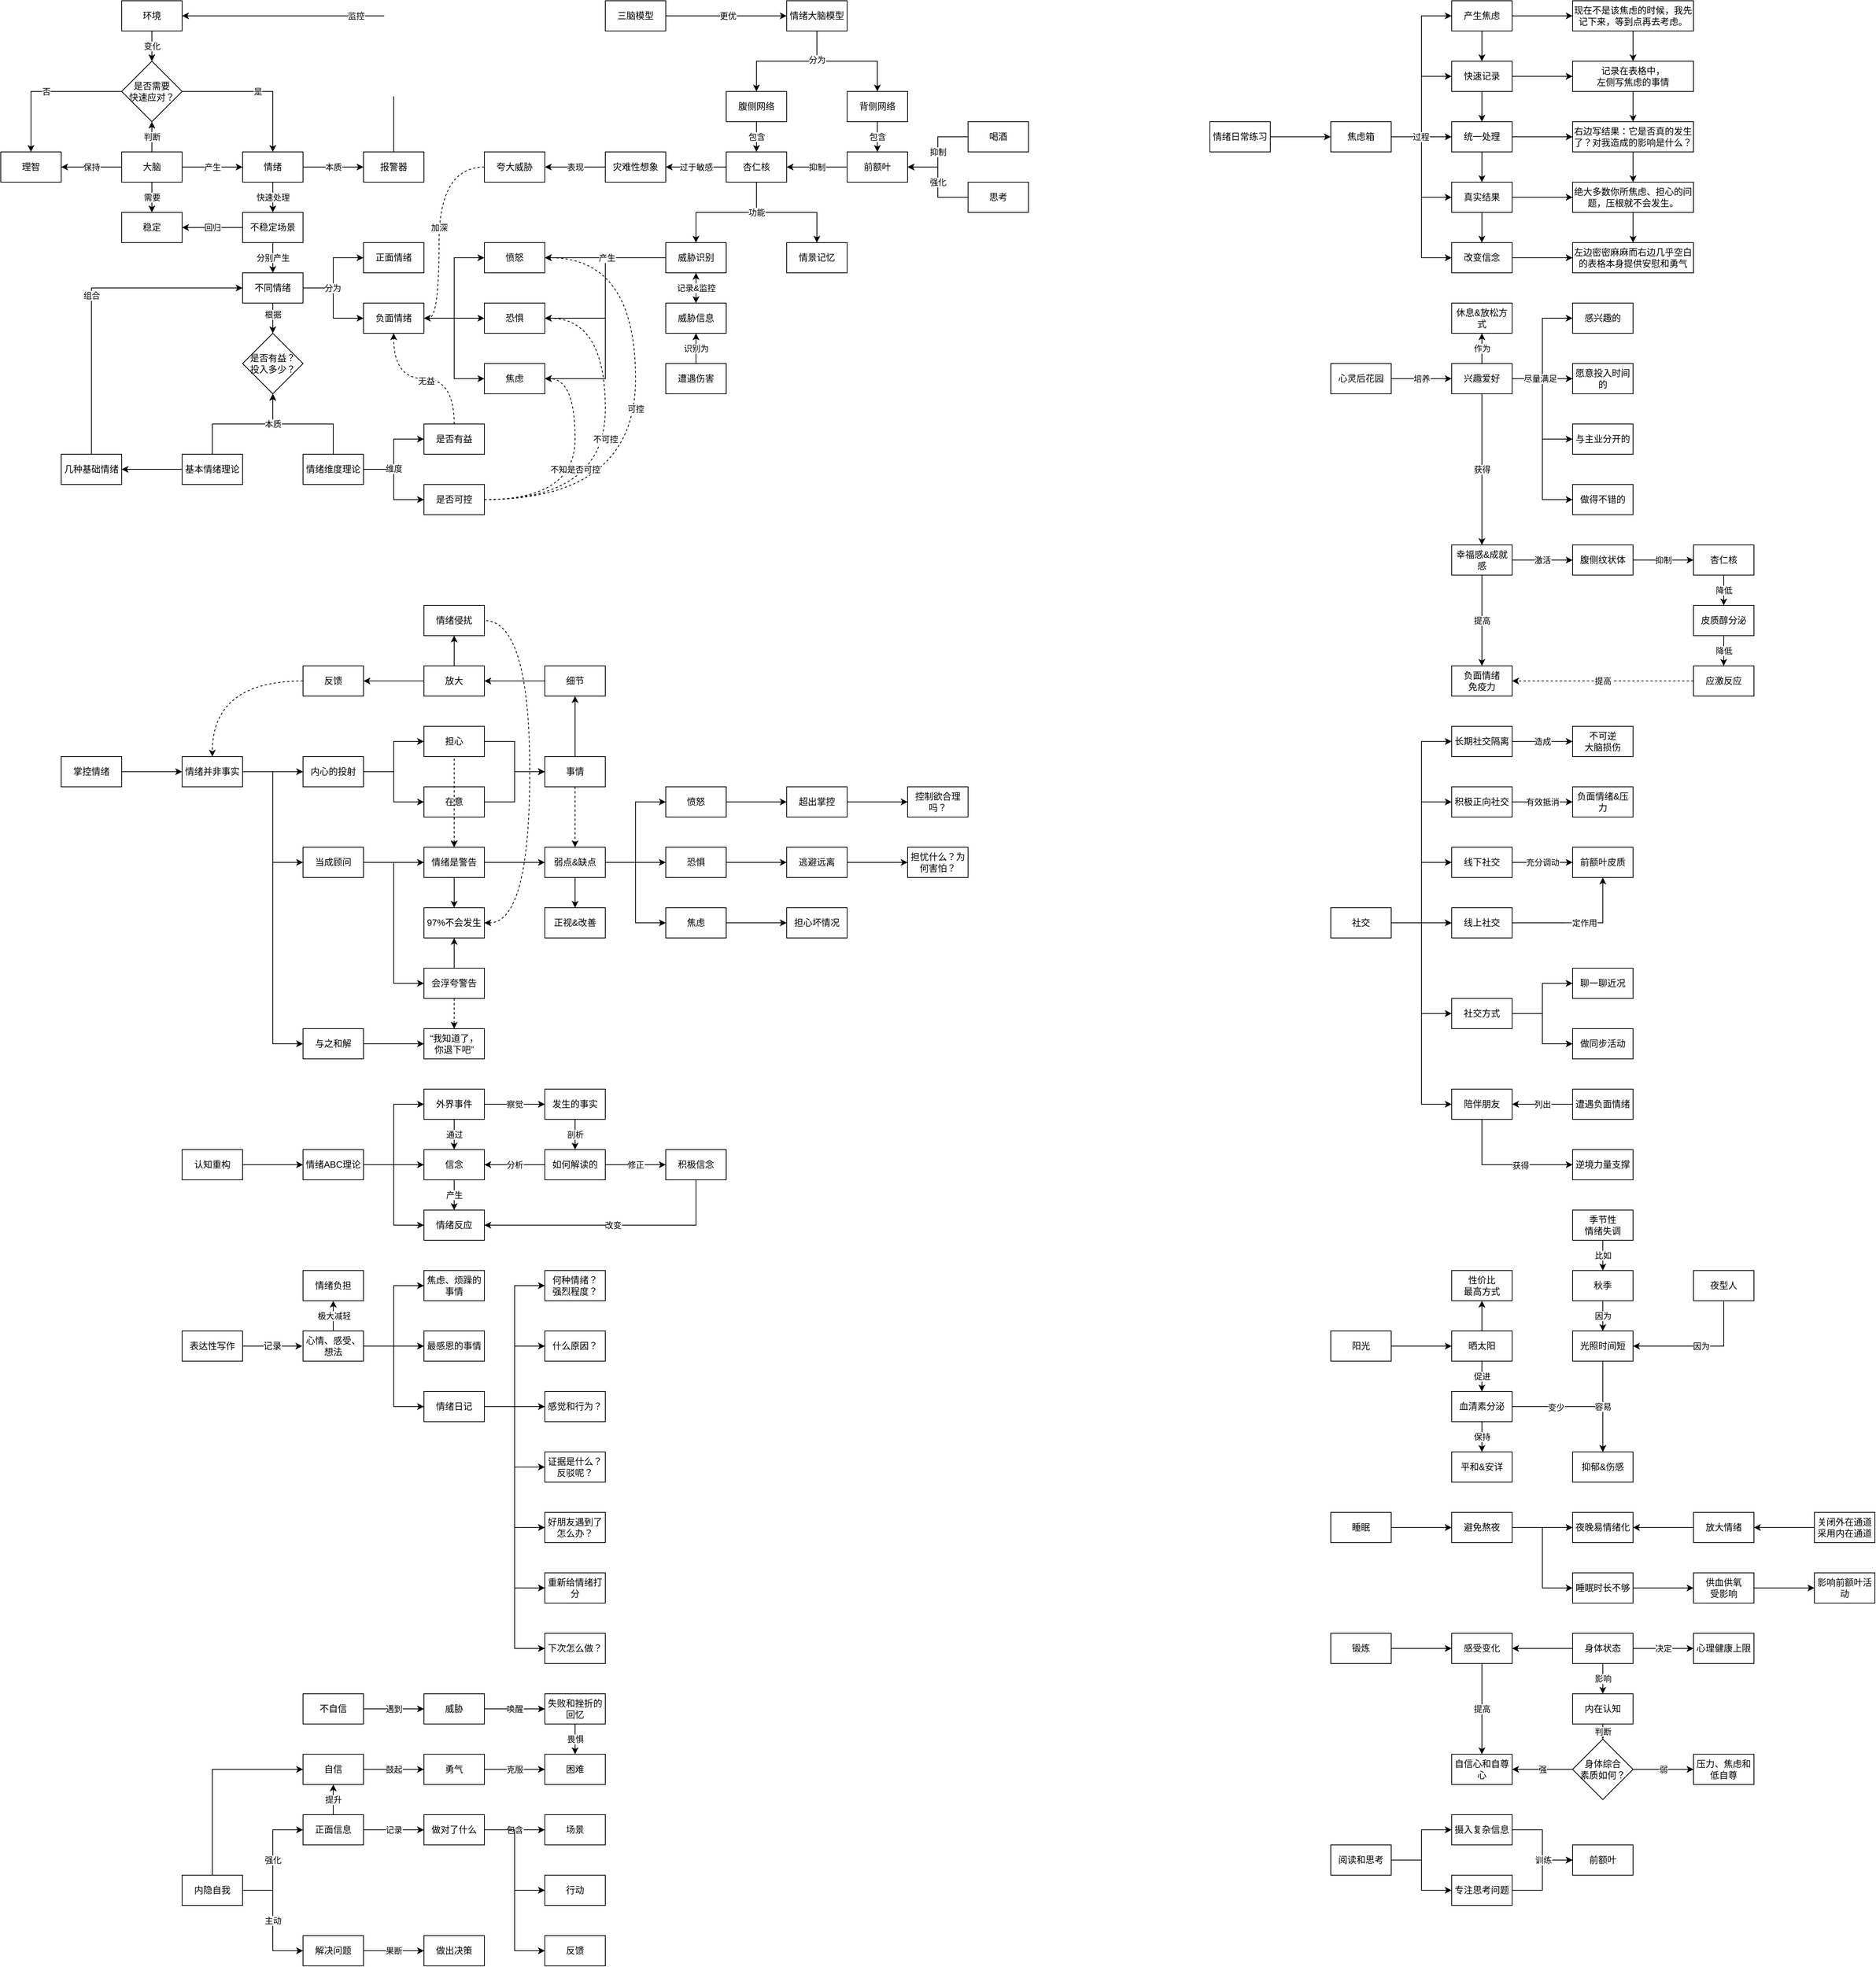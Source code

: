 <mxfile version="23.1.5" type="github">
  <diagram name="第 1 页" id="769Nruec_Y08chpwxp-w">
    <mxGraphModel dx="2390" dy="1243" grid="1" gridSize="10" guides="1" tooltips="1" connect="1" arrows="1" fold="1" page="1" pageScale="1" pageWidth="827" pageHeight="1169" math="0" shadow="0">
      <root>
        <mxCell id="0" />
        <mxCell id="1" parent="0" />
        <mxCell id="pS93kYRO29QVI3YdvDil-13" value="变化" style="edgeStyle=orthogonalEdgeStyle;rounded=0;orthogonalLoop=1;jettySize=auto;html=1;" parent="1" source="pS93kYRO29QVI3YdvDil-1" target="pS93kYRO29QVI3YdvDil-12" edge="1">
          <mxGeometry relative="1" as="geometry" />
        </mxCell>
        <mxCell id="pS93kYRO29QVI3YdvDil-1" value="环境" style="rounded=0;whiteSpace=wrap;html=1;" parent="1" vertex="1">
          <mxGeometry x="240" y="160" width="80" height="40" as="geometry" />
        </mxCell>
        <mxCell id="pS93kYRO29QVI3YdvDil-2" value="理智" style="rounded=0;whiteSpace=wrap;html=1;" parent="1" vertex="1">
          <mxGeometry x="80" y="360" width="80" height="40" as="geometry" />
        </mxCell>
        <mxCell id="pS93kYRO29QVI3YdvDil-7" value="保持" style="edgeStyle=orthogonalEdgeStyle;rounded=0;orthogonalLoop=1;jettySize=auto;html=1;entryX=1;entryY=0.5;entryDx=0;entryDy=0;" parent="1" source="pS93kYRO29QVI3YdvDil-3" target="pS93kYRO29QVI3YdvDil-2" edge="1">
          <mxGeometry relative="1" as="geometry" />
        </mxCell>
        <mxCell id="pS93kYRO29QVI3YdvDil-8" value="产生" style="edgeStyle=orthogonalEdgeStyle;rounded=0;orthogonalLoop=1;jettySize=auto;html=1;entryX=0;entryY=0.5;entryDx=0;entryDy=0;" parent="1" source="pS93kYRO29QVI3YdvDil-3" target="pS93kYRO29QVI3YdvDil-6" edge="1">
          <mxGeometry relative="1" as="geometry" />
        </mxCell>
        <mxCell id="pS93kYRO29QVI3YdvDil-14" value="判断" style="edgeStyle=orthogonalEdgeStyle;rounded=0;orthogonalLoop=1;jettySize=auto;html=1;" parent="1" source="pS93kYRO29QVI3YdvDil-3" target="pS93kYRO29QVI3YdvDil-12" edge="1">
          <mxGeometry relative="1" as="geometry" />
        </mxCell>
        <mxCell id="pS93kYRO29QVI3YdvDil-25" value="需要" style="edgeStyle=orthogonalEdgeStyle;rounded=0;orthogonalLoop=1;jettySize=auto;html=1;entryX=0.5;entryY=0;entryDx=0;entryDy=0;" parent="1" source="pS93kYRO29QVI3YdvDil-3" target="pS93kYRO29QVI3YdvDil-24" edge="1">
          <mxGeometry relative="1" as="geometry" />
        </mxCell>
        <mxCell id="pS93kYRO29QVI3YdvDil-3" value="大脑" style="rounded=0;whiteSpace=wrap;html=1;" parent="1" vertex="1">
          <mxGeometry x="240" y="360" width="80" height="40" as="geometry" />
        </mxCell>
        <mxCell id="pS93kYRO29QVI3YdvDil-20" value="本质" style="edgeStyle=orthogonalEdgeStyle;rounded=0;orthogonalLoop=1;jettySize=auto;html=1;entryX=0;entryY=0.5;entryDx=0;entryDy=0;" parent="1" source="pS93kYRO29QVI3YdvDil-6" target="pS93kYRO29QVI3YdvDil-19" edge="1">
          <mxGeometry relative="1" as="geometry" />
        </mxCell>
        <mxCell id="pS93kYRO29QVI3YdvDil-26" value="快速处理" style="edgeStyle=orthogonalEdgeStyle;rounded=0;orthogonalLoop=1;jettySize=auto;html=1;entryX=0.5;entryY=0;entryDx=0;entryDy=0;" parent="1" source="pS93kYRO29QVI3YdvDil-6" target="pS93kYRO29QVI3YdvDil-23" edge="1">
          <mxGeometry relative="1" as="geometry" />
        </mxCell>
        <mxCell id="pS93kYRO29QVI3YdvDil-6" value="情绪" style="rounded=0;whiteSpace=wrap;html=1;" parent="1" vertex="1">
          <mxGeometry x="400" y="360" width="80" height="40" as="geometry" />
        </mxCell>
        <mxCell id="pS93kYRO29QVI3YdvDil-15" value="是" style="edgeStyle=orthogonalEdgeStyle;rounded=0;orthogonalLoop=1;jettySize=auto;html=1;" parent="1" source="pS93kYRO29QVI3YdvDil-12" target="pS93kYRO29QVI3YdvDil-6" edge="1">
          <mxGeometry relative="1" as="geometry" />
        </mxCell>
        <mxCell id="pS93kYRO29QVI3YdvDil-16" value="否" style="edgeStyle=orthogonalEdgeStyle;rounded=0;orthogonalLoop=1;jettySize=auto;html=1;entryX=0.5;entryY=0;entryDx=0;entryDy=0;" parent="1" source="pS93kYRO29QVI3YdvDil-12" target="pS93kYRO29QVI3YdvDil-2" edge="1">
          <mxGeometry relative="1" as="geometry" />
        </mxCell>
        <mxCell id="pS93kYRO29QVI3YdvDil-12" value="是否需要&lt;br&gt;快速应对？" style="rhombus;whiteSpace=wrap;html=1;" parent="1" vertex="1">
          <mxGeometry x="240" y="240" width="80" height="80" as="geometry" />
        </mxCell>
        <mxCell id="pS93kYRO29QVI3YdvDil-21" value="监控" style="edgeStyle=orthogonalEdgeStyle;rounded=0;orthogonalLoop=1;jettySize=auto;html=1;entryX=1;entryY=0.5;entryDx=0;entryDy=0;" parent="1" source="pS93kYRO29QVI3YdvDil-19" target="pS93kYRO29QVI3YdvDil-1" edge="1">
          <mxGeometry relative="1" as="geometry">
            <Array as="points">
              <mxPoint x="600" y="180" />
            </Array>
          </mxGeometry>
        </mxCell>
        <mxCell id="pS93kYRO29QVI3YdvDil-19" value="报警器" style="rounded=0;whiteSpace=wrap;html=1;" parent="1" vertex="1">
          <mxGeometry x="560" y="360" width="80" height="40" as="geometry" />
        </mxCell>
        <mxCell id="pS93kYRO29QVI3YdvDil-27" value="回归" style="edgeStyle=orthogonalEdgeStyle;rounded=0;orthogonalLoop=1;jettySize=auto;html=1;" parent="1" source="pS93kYRO29QVI3YdvDil-23" target="pS93kYRO29QVI3YdvDil-24" edge="1">
          <mxGeometry relative="1" as="geometry" />
        </mxCell>
        <mxCell id="pS93kYRO29QVI3YdvDil-42" value="分别产生" style="edgeStyle=orthogonalEdgeStyle;rounded=0;orthogonalLoop=1;jettySize=auto;html=1;entryX=0.5;entryY=0;entryDx=0;entryDy=0;" parent="1" source="pS93kYRO29QVI3YdvDil-23" target="pS93kYRO29QVI3YdvDil-41" edge="1">
          <mxGeometry relative="1" as="geometry" />
        </mxCell>
        <mxCell id="pS93kYRO29QVI3YdvDil-23" value="不稳定场景" style="rounded=0;whiteSpace=wrap;html=1;" parent="1" vertex="1">
          <mxGeometry x="400" y="440" width="80" height="40" as="geometry" />
        </mxCell>
        <mxCell id="pS93kYRO29QVI3YdvDil-24" value="稳定" style="rounded=0;whiteSpace=wrap;html=1;" parent="1" vertex="1">
          <mxGeometry x="240" y="440" width="80" height="40" as="geometry" />
        </mxCell>
        <mxCell id="pS93kYRO29QVI3YdvDil-38" style="edgeStyle=orthogonalEdgeStyle;rounded=0;orthogonalLoop=1;jettySize=auto;html=1;entryX=0.5;entryY=1;entryDx=0;entryDy=0;" parent="1" source="pS93kYRO29QVI3YdvDil-29" target="pS93kYRO29QVI3YdvDil-36" edge="1">
          <mxGeometry relative="1" as="geometry" />
        </mxCell>
        <mxCell id="pS93kYRO29QVI3YdvDil-59" style="edgeStyle=orthogonalEdgeStyle;rounded=0;orthogonalLoop=1;jettySize=auto;html=1;entryX=1;entryY=0.5;entryDx=0;entryDy=0;" parent="1" source="pS93kYRO29QVI3YdvDil-29" target="pS93kYRO29QVI3YdvDil-58" edge="1">
          <mxGeometry relative="1" as="geometry" />
        </mxCell>
        <mxCell id="pS93kYRO29QVI3YdvDil-29" value="基本情绪理论" style="rounded=0;whiteSpace=wrap;html=1;" parent="1" vertex="1">
          <mxGeometry x="320" y="760" width="80" height="40" as="geometry" />
        </mxCell>
        <mxCell id="pS93kYRO29QVI3YdvDil-39" style="edgeStyle=orthogonalEdgeStyle;rounded=0;orthogonalLoop=1;jettySize=auto;html=1;entryX=0.5;entryY=1;entryDx=0;entryDy=0;" parent="1" source="pS93kYRO29QVI3YdvDil-35" target="pS93kYRO29QVI3YdvDil-36" edge="1">
          <mxGeometry relative="1" as="geometry" />
        </mxCell>
        <mxCell id="pS93kYRO29QVI3YdvDil-40" value="本质" style="edgeLabel;html=1;align=center;verticalAlign=middle;resizable=0;points=[];" parent="pS93kYRO29QVI3YdvDil-39" vertex="1" connectable="0">
          <mxGeometry x="0.512" y="-1" relative="1" as="geometry">
            <mxPoint x="-1" y="1" as="offset" />
          </mxGeometry>
        </mxCell>
        <mxCell id="pS93kYRO29QVI3YdvDil-55" style="edgeStyle=orthogonalEdgeStyle;rounded=0;orthogonalLoop=1;jettySize=auto;html=1;entryX=0;entryY=0.5;entryDx=0;entryDy=0;" parent="1" source="pS93kYRO29QVI3YdvDil-35" target="pS93kYRO29QVI3YdvDil-53" edge="1">
          <mxGeometry relative="1" as="geometry" />
        </mxCell>
        <mxCell id="pS93kYRO29QVI3YdvDil-56" style="edgeStyle=orthogonalEdgeStyle;rounded=0;orthogonalLoop=1;jettySize=auto;html=1;entryX=0;entryY=0.5;entryDx=0;entryDy=0;" parent="1" source="pS93kYRO29QVI3YdvDil-35" target="pS93kYRO29QVI3YdvDil-54" edge="1">
          <mxGeometry relative="1" as="geometry" />
        </mxCell>
        <mxCell id="pS93kYRO29QVI3YdvDil-57" value="维度" style="edgeLabel;html=1;align=center;verticalAlign=middle;resizable=0;points=[];" parent="pS93kYRO29QVI3YdvDil-56" vertex="1" connectable="0">
          <mxGeometry x="-0.333" relative="1" as="geometry">
            <mxPoint y="-1" as="offset" />
          </mxGeometry>
        </mxCell>
        <mxCell id="pS93kYRO29QVI3YdvDil-35" value="情绪维度理论" style="rounded=0;whiteSpace=wrap;html=1;" parent="1" vertex="1">
          <mxGeometry x="480" y="760" width="80" height="40" as="geometry" />
        </mxCell>
        <mxCell id="pS93kYRO29QVI3YdvDil-36" value="是否有益？&lt;br&gt;投入多少？" style="rhombus;whiteSpace=wrap;html=1;" parent="1" vertex="1">
          <mxGeometry x="400" y="600" width="80" height="80" as="geometry" />
        </mxCell>
        <mxCell id="pS93kYRO29QVI3YdvDil-43" style="edgeStyle=orthogonalEdgeStyle;rounded=0;orthogonalLoop=1;jettySize=auto;html=1;entryX=0.5;entryY=0;entryDx=0;entryDy=0;" parent="1" source="pS93kYRO29QVI3YdvDil-41" target="pS93kYRO29QVI3YdvDil-36" edge="1">
          <mxGeometry relative="1" as="geometry" />
        </mxCell>
        <mxCell id="pS93kYRO29QVI3YdvDil-44" value="根据" style="edgeLabel;html=1;align=center;verticalAlign=middle;resizable=0;points=[];" parent="pS93kYRO29QVI3YdvDil-43" vertex="1" connectable="0">
          <mxGeometry x="-0.25" relative="1" as="geometry">
            <mxPoint as="offset" />
          </mxGeometry>
        </mxCell>
        <mxCell id="pS93kYRO29QVI3YdvDil-46" value="" style="edgeStyle=orthogonalEdgeStyle;rounded=0;orthogonalLoop=1;jettySize=auto;html=1;" parent="1" source="pS93kYRO29QVI3YdvDil-41" target="pS93kYRO29QVI3YdvDil-45" edge="1">
          <mxGeometry relative="1" as="geometry" />
        </mxCell>
        <mxCell id="pS93kYRO29QVI3YdvDil-64" style="edgeStyle=orthogonalEdgeStyle;rounded=0;orthogonalLoop=1;jettySize=auto;html=1;" parent="1" source="pS93kYRO29QVI3YdvDil-41" target="pS93kYRO29QVI3YdvDil-63" edge="1">
          <mxGeometry relative="1" as="geometry" />
        </mxCell>
        <mxCell id="pS93kYRO29QVI3YdvDil-65" value="分为" style="edgeLabel;html=1;align=center;verticalAlign=middle;resizable=0;points=[];" parent="pS93kYRO29QVI3YdvDil-64" vertex="1" connectable="0">
          <mxGeometry x="-0.333" y="-2" relative="1" as="geometry">
            <mxPoint x="-3" as="offset" />
          </mxGeometry>
        </mxCell>
        <mxCell id="pS93kYRO29QVI3YdvDil-41" value="不同情绪" style="rounded=0;whiteSpace=wrap;html=1;" parent="1" vertex="1">
          <mxGeometry x="400" y="520" width="80" height="40" as="geometry" />
        </mxCell>
        <mxCell id="pS93kYRO29QVI3YdvDil-50" style="edgeStyle=orthogonalEdgeStyle;rounded=0;orthogonalLoop=1;jettySize=auto;html=1;entryX=0;entryY=0.5;entryDx=0;entryDy=0;" parent="1" source="pS93kYRO29QVI3YdvDil-45" target="pS93kYRO29QVI3YdvDil-47" edge="1">
          <mxGeometry relative="1" as="geometry" />
        </mxCell>
        <mxCell id="pS93kYRO29QVI3YdvDil-51" style="edgeStyle=orthogonalEdgeStyle;rounded=0;orthogonalLoop=1;jettySize=auto;html=1;entryX=0;entryY=0.5;entryDx=0;entryDy=0;" parent="1" source="pS93kYRO29QVI3YdvDil-45" target="pS93kYRO29QVI3YdvDil-48" edge="1">
          <mxGeometry relative="1" as="geometry" />
        </mxCell>
        <mxCell id="pS93kYRO29QVI3YdvDil-52" style="edgeStyle=orthogonalEdgeStyle;rounded=0;orthogonalLoop=1;jettySize=auto;html=1;entryX=0;entryY=0.5;entryDx=0;entryDy=0;" parent="1" source="pS93kYRO29QVI3YdvDil-45" target="pS93kYRO29QVI3YdvDil-49" edge="1">
          <mxGeometry relative="1" as="geometry" />
        </mxCell>
        <mxCell id="pS93kYRO29QVI3YdvDil-45" value="负面情绪" style="rounded=0;whiteSpace=wrap;html=1;" parent="1" vertex="1">
          <mxGeometry x="560" y="560" width="80" height="40" as="geometry" />
        </mxCell>
        <mxCell id="pS93kYRO29QVI3YdvDil-47" value="愤怒" style="rounded=0;whiteSpace=wrap;html=1;" parent="1" vertex="1">
          <mxGeometry x="720" y="480" width="80" height="40" as="geometry" />
        </mxCell>
        <mxCell id="pS93kYRO29QVI3YdvDil-48" value="恐惧" style="rounded=0;whiteSpace=wrap;html=1;" parent="1" vertex="1">
          <mxGeometry x="720" y="560" width="80" height="40" as="geometry" />
        </mxCell>
        <mxCell id="pS93kYRO29QVI3YdvDil-49" value="焦虑" style="rounded=0;whiteSpace=wrap;html=1;" parent="1" vertex="1">
          <mxGeometry x="720" y="640" width="80" height="40" as="geometry" />
        </mxCell>
        <mxCell id="pS93kYRO29QVI3YdvDil-61" style="edgeStyle=orthogonalEdgeStyle;rounded=0;orthogonalLoop=1;jettySize=auto;html=1;dashed=1;curved=1;" parent="1" source="pS93kYRO29QVI3YdvDil-53" target="pS93kYRO29QVI3YdvDil-45" edge="1">
          <mxGeometry relative="1" as="geometry" />
        </mxCell>
        <mxCell id="pS93kYRO29QVI3YdvDil-62" value="无益" style="edgeLabel;html=1;align=center;verticalAlign=middle;resizable=0;points=[];" parent="pS93kYRO29QVI3YdvDil-61" vertex="1" connectable="0">
          <mxGeometry x="-0.025" y="4" relative="1" as="geometry">
            <mxPoint y="-1" as="offset" />
          </mxGeometry>
        </mxCell>
        <mxCell id="pS93kYRO29QVI3YdvDil-53" value="是否有益" style="rounded=0;whiteSpace=wrap;html=1;" parent="1" vertex="1">
          <mxGeometry x="640" y="720" width="80" height="40" as="geometry" />
        </mxCell>
        <mxCell id="pS93kYRO29QVI3YdvDil-92" value="可控" style="edgeStyle=orthogonalEdgeStyle;rounded=0;orthogonalLoop=1;jettySize=auto;html=1;entryX=1;entryY=0.5;entryDx=0;entryDy=0;curved=1;dashed=1;" parent="1" source="pS93kYRO29QVI3YdvDil-54" target="pS93kYRO29QVI3YdvDil-47" edge="1">
          <mxGeometry relative="1" as="geometry">
            <Array as="points">
              <mxPoint x="920" y="820" />
              <mxPoint x="920" y="500" />
            </Array>
          </mxGeometry>
        </mxCell>
        <mxCell id="pS93kYRO29QVI3YdvDil-98" value="不可控" style="edgeStyle=orthogonalEdgeStyle;rounded=0;orthogonalLoop=1;jettySize=auto;html=1;entryX=1;entryY=0.5;entryDx=0;entryDy=0;curved=1;dashed=1;" parent="1" source="pS93kYRO29QVI3YdvDil-54" target="pS93kYRO29QVI3YdvDil-48" edge="1">
          <mxGeometry relative="1" as="geometry">
            <Array as="points">
              <mxPoint x="880" y="820" />
              <mxPoint x="880" y="580" />
            </Array>
          </mxGeometry>
        </mxCell>
        <mxCell id="pS93kYRO29QVI3YdvDil-100" value="不知是否可控" style="edgeStyle=orthogonalEdgeStyle;rounded=0;orthogonalLoop=1;jettySize=auto;html=1;entryX=1;entryY=0.5;entryDx=0;entryDy=0;curved=1;dashed=1;" parent="1" source="pS93kYRO29QVI3YdvDil-54" target="pS93kYRO29QVI3YdvDil-49" edge="1">
          <mxGeometry relative="1" as="geometry">
            <Array as="points">
              <mxPoint x="840" y="820" />
              <mxPoint x="840" y="660" />
            </Array>
          </mxGeometry>
        </mxCell>
        <mxCell id="pS93kYRO29QVI3YdvDil-54" value="是否可控" style="rounded=0;whiteSpace=wrap;html=1;" parent="1" vertex="1">
          <mxGeometry x="640" y="800" width="80" height="40" as="geometry" />
        </mxCell>
        <mxCell id="pS93kYRO29QVI3YdvDil-60" value="组合" style="edgeStyle=orthogonalEdgeStyle;rounded=0;orthogonalLoop=1;jettySize=auto;html=1;entryX=0;entryY=0.5;entryDx=0;entryDy=0;" parent="1" source="pS93kYRO29QVI3YdvDil-58" target="pS93kYRO29QVI3YdvDil-41" edge="1">
          <mxGeometry relative="1" as="geometry">
            <Array as="points">
              <mxPoint x="200" y="540" />
            </Array>
          </mxGeometry>
        </mxCell>
        <mxCell id="pS93kYRO29QVI3YdvDil-58" value="几种基础情绪" style="rounded=0;whiteSpace=wrap;html=1;" parent="1" vertex="1">
          <mxGeometry x="160" y="760" width="80" height="40" as="geometry" />
        </mxCell>
        <mxCell id="pS93kYRO29QVI3YdvDil-63" value="正面情绪" style="rounded=0;whiteSpace=wrap;html=1;" parent="1" vertex="1">
          <mxGeometry x="560" y="480" width="80" height="40" as="geometry" />
        </mxCell>
        <mxCell id="pS93kYRO29QVI3YdvDil-110" style="edgeStyle=orthogonalEdgeStyle;rounded=0;orthogonalLoop=1;jettySize=auto;html=1;entryX=0.5;entryY=0;entryDx=0;entryDy=0;" parent="1" source="pS93kYRO29QVI3YdvDil-66" target="pS93kYRO29QVI3YdvDil-67" edge="1">
          <mxGeometry relative="1" as="geometry" />
        </mxCell>
        <mxCell id="pS93kYRO29QVI3YdvDil-111" style="edgeStyle=orthogonalEdgeStyle;rounded=0;orthogonalLoop=1;jettySize=auto;html=1;" parent="1" source="pS93kYRO29QVI3YdvDil-66" target="pS93kYRO29QVI3YdvDil-68" edge="1">
          <mxGeometry relative="1" as="geometry" />
        </mxCell>
        <mxCell id="pS93kYRO29QVI3YdvDil-123" value="分为" style="edgeLabel;html=1;align=center;verticalAlign=middle;resizable=0;points=[];" parent="pS93kYRO29QVI3YdvDil-111" vertex="1" connectable="0">
          <mxGeometry x="-0.525" relative="1" as="geometry">
            <mxPoint as="offset" />
          </mxGeometry>
        </mxCell>
        <mxCell id="pS93kYRO29QVI3YdvDil-66" value="情绪大脑模型" style="rounded=0;whiteSpace=wrap;html=1;" parent="1" vertex="1">
          <mxGeometry x="1120" y="160" width="80" height="40" as="geometry" />
        </mxCell>
        <mxCell id="pS93kYRO29QVI3YdvDil-74" value="包含" style="edgeStyle=orthogonalEdgeStyle;rounded=0;orthogonalLoop=1;jettySize=auto;html=1;entryX=0.5;entryY=0;entryDx=0;entryDy=0;" parent="1" source="pS93kYRO29QVI3YdvDil-67" target="pS93kYRO29QVI3YdvDil-69" edge="1">
          <mxGeometry relative="1" as="geometry" />
        </mxCell>
        <mxCell id="pS93kYRO29QVI3YdvDil-67" value="腹侧网络" style="rounded=0;whiteSpace=wrap;html=1;" parent="1" vertex="1">
          <mxGeometry x="1040" y="280" width="80" height="40" as="geometry" />
        </mxCell>
        <mxCell id="pS93kYRO29QVI3YdvDil-75" value="包含" style="edgeStyle=orthogonalEdgeStyle;rounded=0;orthogonalLoop=1;jettySize=auto;html=1;entryX=0.5;entryY=0;entryDx=0;entryDy=0;" parent="1" source="pS93kYRO29QVI3YdvDil-68" target="pS93kYRO29QVI3YdvDil-70" edge="1">
          <mxGeometry relative="1" as="geometry" />
        </mxCell>
        <mxCell id="pS93kYRO29QVI3YdvDil-68" value="背侧网络" style="rounded=0;whiteSpace=wrap;html=1;" parent="1" vertex="1">
          <mxGeometry x="1200" y="280" width="80" height="40" as="geometry" />
        </mxCell>
        <mxCell id="pS93kYRO29QVI3YdvDil-78" style="edgeStyle=orthogonalEdgeStyle;rounded=0;orthogonalLoop=1;jettySize=auto;html=1;entryX=0.5;entryY=0;entryDx=0;entryDy=0;" parent="1" source="pS93kYRO29QVI3YdvDil-69" target="pS93kYRO29QVI3YdvDil-76" edge="1">
          <mxGeometry relative="1" as="geometry" />
        </mxCell>
        <mxCell id="pS93kYRO29QVI3YdvDil-79" style="edgeStyle=orthogonalEdgeStyle;rounded=0;orthogonalLoop=1;jettySize=auto;html=1;" parent="1" source="pS93kYRO29QVI3YdvDil-69" target="pS93kYRO29QVI3YdvDil-77" edge="1">
          <mxGeometry relative="1" as="geometry" />
        </mxCell>
        <mxCell id="pS93kYRO29QVI3YdvDil-108" value="功能" style="edgeLabel;html=1;align=center;verticalAlign=middle;resizable=0;points=[];" parent="pS93kYRO29QVI3YdvDil-79" vertex="1" connectable="0">
          <mxGeometry x="-0.5" relative="1" as="geometry">
            <mxPoint as="offset" />
          </mxGeometry>
        </mxCell>
        <mxCell id="pS93kYRO29QVI3YdvDil-103" value="过于敏感" style="edgeStyle=orthogonalEdgeStyle;rounded=0;orthogonalLoop=1;jettySize=auto;html=1;" parent="1" source="pS93kYRO29QVI3YdvDil-69" target="pS93kYRO29QVI3YdvDil-101" edge="1">
          <mxGeometry relative="1" as="geometry" />
        </mxCell>
        <mxCell id="pS93kYRO29QVI3YdvDil-69" value="杏仁核" style="rounded=0;whiteSpace=wrap;html=1;" parent="1" vertex="1">
          <mxGeometry x="1040" y="360" width="80" height="40" as="geometry" />
        </mxCell>
        <mxCell id="pS93kYRO29QVI3YdvDil-107" value="抑制" style="edgeStyle=orthogonalEdgeStyle;rounded=0;orthogonalLoop=1;jettySize=auto;html=1;" parent="1" source="pS93kYRO29QVI3YdvDil-70" target="pS93kYRO29QVI3YdvDil-69" edge="1">
          <mxGeometry relative="1" as="geometry" />
        </mxCell>
        <mxCell id="pS93kYRO29QVI3YdvDil-70" value="前额叶" style="rounded=0;whiteSpace=wrap;html=1;" parent="1" vertex="1">
          <mxGeometry x="1200" y="360" width="80" height="40" as="geometry" />
        </mxCell>
        <mxCell id="pS93kYRO29QVI3YdvDil-76" value="情景记忆" style="rounded=0;whiteSpace=wrap;html=1;" parent="1" vertex="1">
          <mxGeometry x="1120" y="480" width="80" height="40" as="geometry" />
        </mxCell>
        <mxCell id="pS93kYRO29QVI3YdvDil-87" style="edgeStyle=orthogonalEdgeStyle;rounded=0;orthogonalLoop=1;jettySize=auto;html=1;entryX=1;entryY=0.5;entryDx=0;entryDy=0;" parent="1" source="pS93kYRO29QVI3YdvDil-77" target="pS93kYRO29QVI3YdvDil-47" edge="1">
          <mxGeometry relative="1" as="geometry" />
        </mxCell>
        <mxCell id="pS93kYRO29QVI3YdvDil-88" style="edgeStyle=orthogonalEdgeStyle;rounded=0;orthogonalLoop=1;jettySize=auto;html=1;entryX=1;entryY=0.5;entryDx=0;entryDy=0;" parent="1" source="pS93kYRO29QVI3YdvDil-77" target="pS93kYRO29QVI3YdvDil-48" edge="1">
          <mxGeometry relative="1" as="geometry" />
        </mxCell>
        <mxCell id="pS93kYRO29QVI3YdvDil-99" style="edgeStyle=orthogonalEdgeStyle;rounded=0;orthogonalLoop=1;jettySize=auto;html=1;entryX=1;entryY=0.5;entryDx=0;entryDy=0;" parent="1" source="pS93kYRO29QVI3YdvDil-77" target="pS93kYRO29QVI3YdvDil-49" edge="1">
          <mxGeometry relative="1" as="geometry" />
        </mxCell>
        <mxCell id="pS93kYRO29QVI3YdvDil-121" value="产生" style="edgeLabel;html=1;align=center;verticalAlign=middle;resizable=0;points=[];" parent="pS93kYRO29QVI3YdvDil-99" vertex="1" connectable="0">
          <mxGeometry x="-0.512" relative="1" as="geometry">
            <mxPoint as="offset" />
          </mxGeometry>
        </mxCell>
        <mxCell id="pS93kYRO29QVI3YdvDil-77" value="威胁识别" style="rounded=0;whiteSpace=wrap;html=1;" parent="1" vertex="1">
          <mxGeometry x="960" y="480" width="80" height="40" as="geometry" />
        </mxCell>
        <mxCell id="pS93kYRO29QVI3YdvDil-86" value="" style="edgeStyle=orthogonalEdgeStyle;rounded=0;orthogonalLoop=1;jettySize=auto;html=1;startArrow=classic;startFill=1;" parent="1" source="pS93kYRO29QVI3YdvDil-80" target="pS93kYRO29QVI3YdvDil-77" edge="1">
          <mxGeometry relative="1" as="geometry" />
        </mxCell>
        <mxCell id="pS93kYRO29QVI3YdvDil-122" value="记录&amp;amp;监控" style="edgeLabel;html=1;align=center;verticalAlign=middle;resizable=0;points=[];" parent="pS93kYRO29QVI3YdvDil-86" vertex="1" connectable="0">
          <mxGeometry relative="1" as="geometry">
            <mxPoint as="offset" />
          </mxGeometry>
        </mxCell>
        <mxCell id="pS93kYRO29QVI3YdvDil-80" value="威胁信息" style="rounded=0;whiteSpace=wrap;html=1;" parent="1" vertex="1">
          <mxGeometry x="960" y="560" width="80" height="40" as="geometry" />
        </mxCell>
        <mxCell id="pS93kYRO29QVI3YdvDil-85" value="识别为" style="edgeStyle=orthogonalEdgeStyle;rounded=0;orthogonalLoop=1;jettySize=auto;html=1;" parent="1" source="pS93kYRO29QVI3YdvDil-81" target="pS93kYRO29QVI3YdvDil-80" edge="1">
          <mxGeometry relative="1" as="geometry" />
        </mxCell>
        <mxCell id="pS93kYRO29QVI3YdvDil-81" value="遭遇伤害" style="rounded=0;whiteSpace=wrap;html=1;" parent="1" vertex="1">
          <mxGeometry x="960" y="640" width="80" height="40" as="geometry" />
        </mxCell>
        <mxCell id="pS93kYRO29QVI3YdvDil-105" value="表现" style="edgeStyle=orthogonalEdgeStyle;rounded=0;orthogonalLoop=1;jettySize=auto;html=1;" parent="1" source="pS93kYRO29QVI3YdvDil-101" target="pS93kYRO29QVI3YdvDil-104" edge="1">
          <mxGeometry relative="1" as="geometry" />
        </mxCell>
        <mxCell id="pS93kYRO29QVI3YdvDil-101" value="灾难性想象" style="rounded=0;whiteSpace=wrap;html=1;" parent="1" vertex="1">
          <mxGeometry x="880" y="360" width="80" height="40" as="geometry" />
        </mxCell>
        <mxCell id="pS93kYRO29QVI3YdvDil-109" value="加深" style="edgeStyle=orthogonalEdgeStyle;rounded=0;orthogonalLoop=1;jettySize=auto;html=1;entryX=1;entryY=0.5;entryDx=0;entryDy=0;curved=1;dashed=1;" parent="1" source="pS93kYRO29QVI3YdvDil-104" target="pS93kYRO29QVI3YdvDil-45" edge="1">
          <mxGeometry relative="1" as="geometry">
            <Array as="points">
              <mxPoint x="660" y="380" />
              <mxPoint x="660" y="580" />
            </Array>
          </mxGeometry>
        </mxCell>
        <mxCell id="pS93kYRO29QVI3YdvDil-104" value="夸大威胁" style="rounded=0;whiteSpace=wrap;html=1;" parent="1" vertex="1">
          <mxGeometry x="720" y="360" width="80" height="40" as="geometry" />
        </mxCell>
        <mxCell id="pS93kYRO29QVI3YdvDil-113" value="抑制" style="edgeStyle=orthogonalEdgeStyle;rounded=0;orthogonalLoop=1;jettySize=auto;html=1;entryX=1;entryY=0.5;entryDx=0;entryDy=0;" parent="1" source="pS93kYRO29QVI3YdvDil-112" target="pS93kYRO29QVI3YdvDil-70" edge="1">
          <mxGeometry relative="1" as="geometry" />
        </mxCell>
        <mxCell id="pS93kYRO29QVI3YdvDil-112" value="喝酒" style="rounded=0;whiteSpace=wrap;html=1;" parent="1" vertex="1">
          <mxGeometry x="1360" y="320" width="80" height="40" as="geometry" />
        </mxCell>
        <mxCell id="pS93kYRO29QVI3YdvDil-116" value="强化" style="edgeStyle=orthogonalEdgeStyle;rounded=0;orthogonalLoop=1;jettySize=auto;html=1;entryX=1;entryY=0.5;entryDx=0;entryDy=0;" parent="1" source="pS93kYRO29QVI3YdvDil-115" target="pS93kYRO29QVI3YdvDil-70" edge="1">
          <mxGeometry relative="1" as="geometry" />
        </mxCell>
        <mxCell id="pS93kYRO29QVI3YdvDil-115" value="思考" style="rounded=0;whiteSpace=wrap;html=1;" parent="1" vertex="1">
          <mxGeometry x="1360" y="400" width="80" height="40" as="geometry" />
        </mxCell>
        <mxCell id="pS93kYRO29QVI3YdvDil-125" style="edgeStyle=orthogonalEdgeStyle;rounded=0;orthogonalLoop=1;jettySize=auto;html=1;entryX=0;entryY=0.5;entryDx=0;entryDy=0;" parent="1" source="pS93kYRO29QVI3YdvDil-124" target="pS93kYRO29QVI3YdvDil-66" edge="1">
          <mxGeometry relative="1" as="geometry" />
        </mxCell>
        <mxCell id="pS93kYRO29QVI3YdvDil-126" value="更优" style="edgeLabel;html=1;align=center;verticalAlign=middle;resizable=0;points=[];" parent="pS93kYRO29QVI3YdvDil-125" vertex="1" connectable="0">
          <mxGeometry x="0.025" relative="1" as="geometry">
            <mxPoint as="offset" />
          </mxGeometry>
        </mxCell>
        <mxCell id="pS93kYRO29QVI3YdvDil-124" value="三脑模型" style="rounded=0;whiteSpace=wrap;html=1;" parent="1" vertex="1">
          <mxGeometry x="880" y="160" width="80" height="40" as="geometry" />
        </mxCell>
        <mxCell id="UMb4AF3BvnroBPlfKyyT-3" style="edgeStyle=orthogonalEdgeStyle;rounded=0;orthogonalLoop=1;jettySize=auto;html=1;" parent="1" source="UMb4AF3BvnroBPlfKyyT-1" target="UMb4AF3BvnroBPlfKyyT-2" edge="1">
          <mxGeometry relative="1" as="geometry" />
        </mxCell>
        <mxCell id="UMb4AF3BvnroBPlfKyyT-1" value="情绪日常练习" style="rounded=0;whiteSpace=wrap;html=1;" parent="1" vertex="1">
          <mxGeometry x="1680" y="320" width="80" height="40" as="geometry" />
        </mxCell>
        <mxCell id="UMb4AF3BvnroBPlfKyyT-15" style="edgeStyle=orthogonalEdgeStyle;rounded=0;orthogonalLoop=1;jettySize=auto;html=1;entryX=0;entryY=0.5;entryDx=0;entryDy=0;" parent="1" source="UMb4AF3BvnroBPlfKyyT-2" target="UMb4AF3BvnroBPlfKyyT-4" edge="1">
          <mxGeometry relative="1" as="geometry" />
        </mxCell>
        <mxCell id="UMb4AF3BvnroBPlfKyyT-17" style="edgeStyle=orthogonalEdgeStyle;rounded=0;orthogonalLoop=1;jettySize=auto;html=1;entryX=0;entryY=0.5;entryDx=0;entryDy=0;" parent="1" source="UMb4AF3BvnroBPlfKyyT-2" target="UMb4AF3BvnroBPlfKyyT-6" edge="1">
          <mxGeometry relative="1" as="geometry" />
        </mxCell>
        <mxCell id="UMb4AF3BvnroBPlfKyyT-25" style="edgeStyle=orthogonalEdgeStyle;rounded=0;orthogonalLoop=1;jettySize=auto;html=1;entryX=0;entryY=0.5;entryDx=0;entryDy=0;" parent="1" source="UMb4AF3BvnroBPlfKyyT-2" target="UMb4AF3BvnroBPlfKyyT-21" edge="1">
          <mxGeometry relative="1" as="geometry" />
        </mxCell>
        <mxCell id="UMb4AF3BvnroBPlfKyyT-31" style="edgeStyle=orthogonalEdgeStyle;rounded=0;orthogonalLoop=1;jettySize=auto;html=1;entryX=0;entryY=0.5;entryDx=0;entryDy=0;" parent="1" source="UMb4AF3BvnroBPlfKyyT-2" target="UMb4AF3BvnroBPlfKyyT-28" edge="1">
          <mxGeometry relative="1" as="geometry" />
        </mxCell>
        <mxCell id="UMb4AF3BvnroBPlfKyyT-33" style="edgeStyle=orthogonalEdgeStyle;rounded=0;orthogonalLoop=1;jettySize=auto;html=1;entryX=0;entryY=0.5;entryDx=0;entryDy=0;" parent="1" source="UMb4AF3BvnroBPlfKyyT-2" target="UMb4AF3BvnroBPlfKyyT-5" edge="1">
          <mxGeometry relative="1" as="geometry" />
        </mxCell>
        <mxCell id="UMb4AF3BvnroBPlfKyyT-68" value="过程" style="edgeLabel;html=1;align=center;verticalAlign=middle;resizable=0;points=[];" parent="UMb4AF3BvnroBPlfKyyT-33" vertex="1" connectable="0">
          <mxGeometry x="-0.5" y="-1" relative="1" as="geometry">
            <mxPoint x="-2" as="offset" />
          </mxGeometry>
        </mxCell>
        <mxCell id="UMb4AF3BvnroBPlfKyyT-2" value="焦虑箱" style="rounded=0;whiteSpace=wrap;html=1;" parent="1" vertex="1">
          <mxGeometry x="1840" y="320" width="80" height="40" as="geometry" />
        </mxCell>
        <mxCell id="UMb4AF3BvnroBPlfKyyT-8" style="edgeStyle=orthogonalEdgeStyle;rounded=0;orthogonalLoop=1;jettySize=auto;html=1;entryX=0;entryY=0.5;entryDx=0;entryDy=0;" parent="1" source="UMb4AF3BvnroBPlfKyyT-4" target="UMb4AF3BvnroBPlfKyyT-7" edge="1">
          <mxGeometry relative="1" as="geometry" />
        </mxCell>
        <mxCell id="UMb4AF3BvnroBPlfKyyT-13" style="edgeStyle=orthogonalEdgeStyle;rounded=0;orthogonalLoop=1;jettySize=auto;html=1;" parent="1" source="UMb4AF3BvnroBPlfKyyT-4" target="UMb4AF3BvnroBPlfKyyT-5" edge="1">
          <mxGeometry relative="1" as="geometry" />
        </mxCell>
        <mxCell id="UMb4AF3BvnroBPlfKyyT-4" value="产生焦虑" style="rounded=0;whiteSpace=wrap;html=1;" parent="1" vertex="1">
          <mxGeometry x="2000" y="160" width="80" height="40" as="geometry" />
        </mxCell>
        <mxCell id="UMb4AF3BvnroBPlfKyyT-10" style="edgeStyle=orthogonalEdgeStyle;rounded=0;orthogonalLoop=1;jettySize=auto;html=1;entryX=0;entryY=0.5;entryDx=0;entryDy=0;" parent="1" source="UMb4AF3BvnroBPlfKyyT-5" target="UMb4AF3BvnroBPlfKyyT-9" edge="1">
          <mxGeometry relative="1" as="geometry" />
        </mxCell>
        <mxCell id="UMb4AF3BvnroBPlfKyyT-65" style="edgeStyle=orthogonalEdgeStyle;rounded=0;orthogonalLoop=1;jettySize=auto;html=1;" parent="1" source="UMb4AF3BvnroBPlfKyyT-5" target="UMb4AF3BvnroBPlfKyyT-6" edge="1">
          <mxGeometry relative="1" as="geometry" />
        </mxCell>
        <mxCell id="UMb4AF3BvnroBPlfKyyT-5" value="快速记录" style="rounded=0;whiteSpace=wrap;html=1;" parent="1" vertex="1">
          <mxGeometry x="2000" y="240" width="80" height="40" as="geometry" />
        </mxCell>
        <mxCell id="UMb4AF3BvnroBPlfKyyT-12" style="edgeStyle=orthogonalEdgeStyle;rounded=0;orthogonalLoop=1;jettySize=auto;html=1;" parent="1" source="UMb4AF3BvnroBPlfKyyT-6" target="UMb4AF3BvnroBPlfKyyT-11" edge="1">
          <mxGeometry relative="1" as="geometry" />
        </mxCell>
        <mxCell id="UMb4AF3BvnroBPlfKyyT-22" value="" style="edgeStyle=orthogonalEdgeStyle;rounded=0;orthogonalLoop=1;jettySize=auto;html=1;" parent="1" source="UMb4AF3BvnroBPlfKyyT-6" target="UMb4AF3BvnroBPlfKyyT-21" edge="1">
          <mxGeometry relative="1" as="geometry" />
        </mxCell>
        <mxCell id="UMb4AF3BvnroBPlfKyyT-6" value="统一处理" style="rounded=0;whiteSpace=wrap;html=1;" parent="1" vertex="1">
          <mxGeometry x="2000" y="320" width="80" height="40" as="geometry" />
        </mxCell>
        <mxCell id="UMb4AF3BvnroBPlfKyyT-18" value="" style="edgeStyle=orthogonalEdgeStyle;rounded=0;orthogonalLoop=1;jettySize=auto;html=1;" parent="1" source="UMb4AF3BvnroBPlfKyyT-7" target="UMb4AF3BvnroBPlfKyyT-9" edge="1">
          <mxGeometry relative="1" as="geometry" />
        </mxCell>
        <mxCell id="UMb4AF3BvnroBPlfKyyT-7" value="现在不是该焦虑的时候，我先记下来，等到点再去考虑。" style="rounded=0;whiteSpace=wrap;html=1;" parent="1" vertex="1">
          <mxGeometry x="2160" y="160" width="160" height="40" as="geometry" />
        </mxCell>
        <mxCell id="UMb4AF3BvnroBPlfKyyT-19" value="" style="edgeStyle=orthogonalEdgeStyle;rounded=0;orthogonalLoop=1;jettySize=auto;html=1;" parent="1" source="UMb4AF3BvnroBPlfKyyT-9" target="UMb4AF3BvnroBPlfKyyT-11" edge="1">
          <mxGeometry relative="1" as="geometry" />
        </mxCell>
        <mxCell id="UMb4AF3BvnroBPlfKyyT-9" value="记录在表格中，&lt;br&gt;左侧写焦虑的事情" style="rounded=0;whiteSpace=wrap;html=1;" parent="1" vertex="1">
          <mxGeometry x="2160" y="240" width="160" height="40" as="geometry" />
        </mxCell>
        <mxCell id="UMb4AF3BvnroBPlfKyyT-24" value="" style="edgeStyle=orthogonalEdgeStyle;rounded=0;orthogonalLoop=1;jettySize=auto;html=1;" parent="1" source="UMb4AF3BvnroBPlfKyyT-11" target="UMb4AF3BvnroBPlfKyyT-20" edge="1">
          <mxGeometry relative="1" as="geometry" />
        </mxCell>
        <mxCell id="UMb4AF3BvnroBPlfKyyT-11" value="右边写结果：它是否真的发生了？对我造成的影响是什么？" style="rounded=0;whiteSpace=wrap;html=1;" parent="1" vertex="1">
          <mxGeometry x="2160" y="320" width="160" height="40" as="geometry" />
        </mxCell>
        <mxCell id="UMb4AF3BvnroBPlfKyyT-27" value="" style="edgeStyle=orthogonalEdgeStyle;rounded=0;orthogonalLoop=1;jettySize=auto;html=1;entryX=0.5;entryY=0;entryDx=0;entryDy=0;" parent="1" source="UMb4AF3BvnroBPlfKyyT-20" target="UMb4AF3BvnroBPlfKyyT-26" edge="1">
          <mxGeometry relative="1" as="geometry" />
        </mxCell>
        <mxCell id="UMb4AF3BvnroBPlfKyyT-20" value="绝大多数你所焦虑、担心的问题，压根就不会发生。" style="rounded=0;whiteSpace=wrap;html=1;" parent="1" vertex="1">
          <mxGeometry x="2160" y="400" width="160" height="40" as="geometry" />
        </mxCell>
        <mxCell id="UMb4AF3BvnroBPlfKyyT-23" style="edgeStyle=orthogonalEdgeStyle;rounded=0;orthogonalLoop=1;jettySize=auto;html=1;" parent="1" source="UMb4AF3BvnroBPlfKyyT-21" target="UMb4AF3BvnroBPlfKyyT-20" edge="1">
          <mxGeometry relative="1" as="geometry" />
        </mxCell>
        <mxCell id="UMb4AF3BvnroBPlfKyyT-32" value="" style="edgeStyle=orthogonalEdgeStyle;rounded=0;orthogonalLoop=1;jettySize=auto;html=1;" parent="1" source="UMb4AF3BvnroBPlfKyyT-21" target="UMb4AF3BvnroBPlfKyyT-28" edge="1">
          <mxGeometry relative="1" as="geometry" />
        </mxCell>
        <mxCell id="UMb4AF3BvnroBPlfKyyT-21" value="真实结果" style="rounded=0;whiteSpace=wrap;html=1;" parent="1" vertex="1">
          <mxGeometry x="2000" y="400" width="80" height="40" as="geometry" />
        </mxCell>
        <mxCell id="UMb4AF3BvnroBPlfKyyT-26" value="左边密密麻麻而右边几乎空白的表格本身提供安慰和勇气" style="rounded=0;whiteSpace=wrap;html=1;" parent="1" vertex="1">
          <mxGeometry x="2160" y="480" width="160" height="40" as="geometry" />
        </mxCell>
        <mxCell id="UMb4AF3BvnroBPlfKyyT-30" style="edgeStyle=orthogonalEdgeStyle;rounded=0;orthogonalLoop=1;jettySize=auto;html=1;entryX=0;entryY=0.5;entryDx=0;entryDy=0;" parent="1" source="UMb4AF3BvnroBPlfKyyT-28" target="UMb4AF3BvnroBPlfKyyT-26" edge="1">
          <mxGeometry relative="1" as="geometry" />
        </mxCell>
        <mxCell id="UMb4AF3BvnroBPlfKyyT-28" value="改变信念" style="rounded=0;whiteSpace=wrap;html=1;" parent="1" vertex="1">
          <mxGeometry x="2000" y="480" width="80" height="40" as="geometry" />
        </mxCell>
        <mxCell id="UMb4AF3BvnroBPlfKyyT-67" value="培养" style="edgeStyle=orthogonalEdgeStyle;rounded=0;orthogonalLoop=1;jettySize=auto;html=1;entryX=0;entryY=0.5;entryDx=0;entryDy=0;" parent="1" source="UMb4AF3BvnroBPlfKyyT-34" target="UMb4AF3BvnroBPlfKyyT-35" edge="1">
          <mxGeometry relative="1" as="geometry" />
        </mxCell>
        <mxCell id="UMb4AF3BvnroBPlfKyyT-34" value="心灵后花园" style="rounded=0;whiteSpace=wrap;html=1;" parent="1" vertex="1">
          <mxGeometry x="1840" y="640" width="80" height="40" as="geometry" />
        </mxCell>
        <mxCell id="UMb4AF3BvnroBPlfKyyT-41" style="edgeStyle=orthogonalEdgeStyle;rounded=0;orthogonalLoop=1;jettySize=auto;html=1;entryX=0;entryY=0.5;entryDx=0;entryDy=0;" parent="1" source="UMb4AF3BvnroBPlfKyyT-35" target="UMb4AF3BvnroBPlfKyyT-37" edge="1">
          <mxGeometry relative="1" as="geometry" />
        </mxCell>
        <mxCell id="UMb4AF3BvnroBPlfKyyT-42" style="edgeStyle=orthogonalEdgeStyle;rounded=0;orthogonalLoop=1;jettySize=auto;html=1;" parent="1" source="UMb4AF3BvnroBPlfKyyT-35" target="UMb4AF3BvnroBPlfKyyT-38" edge="1">
          <mxGeometry relative="1" as="geometry" />
        </mxCell>
        <mxCell id="UMb4AF3BvnroBPlfKyyT-43" style="edgeStyle=orthogonalEdgeStyle;rounded=0;orthogonalLoop=1;jettySize=auto;html=1;entryX=0;entryY=0.5;entryDx=0;entryDy=0;" parent="1" source="UMb4AF3BvnroBPlfKyyT-35" target="UMb4AF3BvnroBPlfKyyT-39" edge="1">
          <mxGeometry relative="1" as="geometry" />
        </mxCell>
        <mxCell id="UMb4AF3BvnroBPlfKyyT-44" style="edgeStyle=orthogonalEdgeStyle;rounded=0;orthogonalLoop=1;jettySize=auto;html=1;entryX=0;entryY=0.5;entryDx=0;entryDy=0;" parent="1" source="UMb4AF3BvnroBPlfKyyT-35" target="UMb4AF3BvnroBPlfKyyT-40" edge="1">
          <mxGeometry relative="1" as="geometry" />
        </mxCell>
        <mxCell id="UMb4AF3BvnroBPlfKyyT-71" value="尽量满足" style="edgeLabel;html=1;align=center;verticalAlign=middle;resizable=0;points=[];" parent="UMb4AF3BvnroBPlfKyyT-44" vertex="1" connectable="0">
          <mxGeometry x="-0.692" relative="1" as="geometry">
            <mxPoint as="offset" />
          </mxGeometry>
        </mxCell>
        <mxCell id="UMb4AF3BvnroBPlfKyyT-49" value="获得" style="edgeStyle=orthogonalEdgeStyle;rounded=0;orthogonalLoop=1;jettySize=auto;html=1;" parent="1" source="UMb4AF3BvnroBPlfKyyT-35" target="UMb4AF3BvnroBPlfKyyT-48" edge="1">
          <mxGeometry relative="1" as="geometry" />
        </mxCell>
        <mxCell id="UMb4AF3BvnroBPlfKyyT-69" value="作为" style="edgeStyle=orthogonalEdgeStyle;rounded=0;orthogonalLoop=1;jettySize=auto;html=1;" parent="1" source="UMb4AF3BvnroBPlfKyyT-35" target="UMb4AF3BvnroBPlfKyyT-36" edge="1">
          <mxGeometry relative="1" as="geometry" />
        </mxCell>
        <mxCell id="UMb4AF3BvnroBPlfKyyT-35" value="兴趣爱好" style="rounded=0;whiteSpace=wrap;html=1;" parent="1" vertex="1">
          <mxGeometry x="2000" y="640" width="80" height="40" as="geometry" />
        </mxCell>
        <mxCell id="UMb4AF3BvnroBPlfKyyT-36" value="休息&amp;amp;放松方式" style="rounded=0;whiteSpace=wrap;html=1;" parent="1" vertex="1">
          <mxGeometry x="2000" y="560" width="80" height="40" as="geometry" />
        </mxCell>
        <mxCell id="UMb4AF3BvnroBPlfKyyT-37" value="感兴趣的" style="rounded=0;whiteSpace=wrap;html=1;" parent="1" vertex="1">
          <mxGeometry x="2160" y="560" width="80" height="40" as="geometry" />
        </mxCell>
        <mxCell id="UMb4AF3BvnroBPlfKyyT-38" value="愿意投入时间的" style="rounded=0;whiteSpace=wrap;html=1;" parent="1" vertex="1">
          <mxGeometry x="2160" y="640" width="80" height="40" as="geometry" />
        </mxCell>
        <mxCell id="UMb4AF3BvnroBPlfKyyT-39" value="与主业分开的" style="rounded=0;whiteSpace=wrap;html=1;" parent="1" vertex="1">
          <mxGeometry x="2160" y="720" width="80" height="40" as="geometry" />
        </mxCell>
        <mxCell id="UMb4AF3BvnroBPlfKyyT-40" value="做得不错的" style="rounded=0;whiteSpace=wrap;html=1;" parent="1" vertex="1">
          <mxGeometry x="2160" y="800" width="80" height="40" as="geometry" />
        </mxCell>
        <mxCell id="UMb4AF3BvnroBPlfKyyT-51" value="激活" style="edgeStyle=orthogonalEdgeStyle;rounded=0;orthogonalLoop=1;jettySize=auto;html=1;" parent="1" source="UMb4AF3BvnroBPlfKyyT-48" target="UMb4AF3BvnroBPlfKyyT-50" edge="1">
          <mxGeometry relative="1" as="geometry" />
        </mxCell>
        <mxCell id="UMb4AF3BvnroBPlfKyyT-63" value="提高" style="edgeStyle=orthogonalEdgeStyle;rounded=0;orthogonalLoop=1;jettySize=auto;html=1;entryX=0.5;entryY=0;entryDx=0;entryDy=0;" parent="1" source="UMb4AF3BvnroBPlfKyyT-48" target="UMb4AF3BvnroBPlfKyyT-62" edge="1">
          <mxGeometry relative="1" as="geometry" />
        </mxCell>
        <mxCell id="UMb4AF3BvnroBPlfKyyT-48" value="幸福感&amp;amp;成就感" style="rounded=0;whiteSpace=wrap;html=1;" parent="1" vertex="1">
          <mxGeometry x="2000" y="880" width="80" height="40" as="geometry" />
        </mxCell>
        <mxCell id="UMb4AF3BvnroBPlfKyyT-59" value="抑制" style="edgeStyle=orthogonalEdgeStyle;rounded=0;orthogonalLoop=1;jettySize=auto;html=1;entryX=0;entryY=0.5;entryDx=0;entryDy=0;" parent="1" source="UMb4AF3BvnroBPlfKyyT-50" target="UMb4AF3BvnroBPlfKyyT-52" edge="1">
          <mxGeometry relative="1" as="geometry" />
        </mxCell>
        <mxCell id="UMb4AF3BvnroBPlfKyyT-50" value="腹侧纹状体" style="rounded=0;whiteSpace=wrap;html=1;" parent="1" vertex="1">
          <mxGeometry x="2160" y="880" width="80" height="40" as="geometry" />
        </mxCell>
        <mxCell id="UMb4AF3BvnroBPlfKyyT-60" value="降低" style="edgeStyle=orthogonalEdgeStyle;rounded=0;orthogonalLoop=1;jettySize=auto;html=1;" parent="1" source="UMb4AF3BvnroBPlfKyyT-52" target="UMb4AF3BvnroBPlfKyyT-53" edge="1">
          <mxGeometry relative="1" as="geometry" />
        </mxCell>
        <mxCell id="UMb4AF3BvnroBPlfKyyT-52" value="杏仁核" style="rounded=0;whiteSpace=wrap;html=1;" parent="1" vertex="1">
          <mxGeometry x="2320" y="880" width="80" height="40" as="geometry" />
        </mxCell>
        <mxCell id="UMb4AF3BvnroBPlfKyyT-64" value="提高" style="edgeStyle=orthogonalEdgeStyle;rounded=0;orthogonalLoop=1;jettySize=auto;html=1;entryX=1;entryY=0.5;entryDx=0;entryDy=0;dashed=1;" parent="1" source="UMb4AF3BvnroBPlfKyyT-54" target="UMb4AF3BvnroBPlfKyyT-62" edge="1">
          <mxGeometry relative="1" as="geometry" />
        </mxCell>
        <mxCell id="UMb4AF3BvnroBPlfKyyT-54" value="应激反应" style="rounded=0;whiteSpace=wrap;html=1;" parent="1" vertex="1">
          <mxGeometry x="2320" y="1040" width="80" height="40" as="geometry" />
        </mxCell>
        <mxCell id="UMb4AF3BvnroBPlfKyyT-61" value="降低" style="edgeStyle=orthogonalEdgeStyle;rounded=0;orthogonalLoop=1;jettySize=auto;html=1;" parent="1" source="UMb4AF3BvnroBPlfKyyT-53" target="UMb4AF3BvnroBPlfKyyT-54" edge="1">
          <mxGeometry relative="1" as="geometry" />
        </mxCell>
        <mxCell id="UMb4AF3BvnroBPlfKyyT-53" value="皮质醇分泌" style="rounded=0;whiteSpace=wrap;html=1;" parent="1" vertex="1">
          <mxGeometry x="2320" y="960" width="80" height="40" as="geometry" />
        </mxCell>
        <mxCell id="UMb4AF3BvnroBPlfKyyT-62" value="负面情绪&lt;br&gt;免疫力" style="rounded=0;whiteSpace=wrap;html=1;" parent="1" vertex="1">
          <mxGeometry x="2000" y="1040" width="80" height="40" as="geometry" />
        </mxCell>
        <mxCell id="UMb4AF3BvnroBPlfKyyT-99" style="edgeStyle=orthogonalEdgeStyle;rounded=0;orthogonalLoop=1;jettySize=auto;html=1;entryX=0;entryY=0.5;entryDx=0;entryDy=0;" parent="1" source="UMb4AF3BvnroBPlfKyyT-72" target="UMb4AF3BvnroBPlfKyyT-73" edge="1">
          <mxGeometry relative="1" as="geometry" />
        </mxCell>
        <mxCell id="UMb4AF3BvnroBPlfKyyT-100" style="edgeStyle=orthogonalEdgeStyle;rounded=0;orthogonalLoop=1;jettySize=auto;html=1;entryX=0;entryY=0.5;entryDx=0;entryDy=0;" parent="1" source="UMb4AF3BvnroBPlfKyyT-72" target="UMb4AF3BvnroBPlfKyyT-74" edge="1">
          <mxGeometry relative="1" as="geometry" />
        </mxCell>
        <mxCell id="UMb4AF3BvnroBPlfKyyT-101" style="edgeStyle=orthogonalEdgeStyle;rounded=0;orthogonalLoop=1;jettySize=auto;html=1;entryX=0;entryY=0.5;entryDx=0;entryDy=0;" parent="1" source="UMb4AF3BvnroBPlfKyyT-72" target="UMb4AF3BvnroBPlfKyyT-80" edge="1">
          <mxGeometry relative="1" as="geometry" />
        </mxCell>
        <mxCell id="UMb4AF3BvnroBPlfKyyT-102" style="edgeStyle=orthogonalEdgeStyle;rounded=0;orthogonalLoop=1;jettySize=auto;html=1;" parent="1" source="UMb4AF3BvnroBPlfKyyT-72" target="UMb4AF3BvnroBPlfKyyT-84" edge="1">
          <mxGeometry relative="1" as="geometry" />
        </mxCell>
        <mxCell id="UMb4AF3BvnroBPlfKyyT-103" style="edgeStyle=orthogonalEdgeStyle;rounded=0;orthogonalLoop=1;jettySize=auto;html=1;entryX=0;entryY=0.5;entryDx=0;entryDy=0;" parent="1" source="UMb4AF3BvnroBPlfKyyT-72" target="UMb4AF3BvnroBPlfKyyT-87" edge="1">
          <mxGeometry relative="1" as="geometry" />
        </mxCell>
        <mxCell id="UMb4AF3BvnroBPlfKyyT-104" style="edgeStyle=orthogonalEdgeStyle;rounded=0;orthogonalLoop=1;jettySize=auto;html=1;entryX=0;entryY=0.5;entryDx=0;entryDy=0;" parent="1" source="UMb4AF3BvnroBPlfKyyT-72" target="UMb4AF3BvnroBPlfKyyT-92" edge="1">
          <mxGeometry relative="1" as="geometry" />
        </mxCell>
        <mxCell id="UMb4AF3BvnroBPlfKyyT-72" value="社交" style="rounded=0;whiteSpace=wrap;html=1;" parent="1" vertex="1">
          <mxGeometry x="1840" y="1360" width="80" height="40" as="geometry" />
        </mxCell>
        <mxCell id="UMb4AF3BvnroBPlfKyyT-77" value="造成" style="edgeStyle=orthogonalEdgeStyle;rounded=0;orthogonalLoop=1;jettySize=auto;html=1;" parent="1" source="UMb4AF3BvnroBPlfKyyT-73" target="UMb4AF3BvnroBPlfKyyT-75" edge="1">
          <mxGeometry relative="1" as="geometry" />
        </mxCell>
        <mxCell id="UMb4AF3BvnroBPlfKyyT-73" value="长期社交隔离" style="rounded=0;whiteSpace=wrap;html=1;" parent="1" vertex="1">
          <mxGeometry x="2000" y="1120" width="80" height="40" as="geometry" />
        </mxCell>
        <mxCell id="UMb4AF3BvnroBPlfKyyT-78" value="有效抵消" style="edgeStyle=orthogonalEdgeStyle;rounded=0;orthogonalLoop=1;jettySize=auto;html=1;" parent="1" source="UMb4AF3BvnroBPlfKyyT-74" target="UMb4AF3BvnroBPlfKyyT-76" edge="1">
          <mxGeometry relative="1" as="geometry" />
        </mxCell>
        <mxCell id="UMb4AF3BvnroBPlfKyyT-74" value="积极正向社交" style="rounded=0;whiteSpace=wrap;html=1;" parent="1" vertex="1">
          <mxGeometry x="2000" y="1200" width="80" height="40" as="geometry" />
        </mxCell>
        <mxCell id="UMb4AF3BvnroBPlfKyyT-75" value="不可逆&lt;br&gt;大脑损伤" style="rounded=0;whiteSpace=wrap;html=1;" parent="1" vertex="1">
          <mxGeometry x="2160" y="1120" width="80" height="40" as="geometry" />
        </mxCell>
        <mxCell id="UMb4AF3BvnroBPlfKyyT-76" value="负面情绪&amp;amp;压力" style="rounded=0;whiteSpace=wrap;html=1;" parent="1" vertex="1">
          <mxGeometry x="2160" y="1200" width="80" height="40" as="geometry" />
        </mxCell>
        <mxCell id="UMb4AF3BvnroBPlfKyyT-83" value="充分调动" style="edgeStyle=orthogonalEdgeStyle;rounded=0;orthogonalLoop=1;jettySize=auto;html=1;" parent="1" source="UMb4AF3BvnroBPlfKyyT-80" target="UMb4AF3BvnroBPlfKyyT-82" edge="1">
          <mxGeometry relative="1" as="geometry" />
        </mxCell>
        <mxCell id="UMb4AF3BvnroBPlfKyyT-80" value="线下社交" style="rounded=0;whiteSpace=wrap;html=1;" parent="1" vertex="1">
          <mxGeometry x="2000" y="1280" width="80" height="40" as="geometry" />
        </mxCell>
        <mxCell id="UMb4AF3BvnroBPlfKyyT-82" value="前额叶皮质" style="rounded=0;whiteSpace=wrap;html=1;" parent="1" vertex="1">
          <mxGeometry x="2160" y="1280" width="80" height="40" as="geometry" />
        </mxCell>
        <mxCell id="UMb4AF3BvnroBPlfKyyT-85" value="一定作用" style="edgeStyle=orthogonalEdgeStyle;rounded=0;orthogonalLoop=1;jettySize=auto;html=1;entryX=0.5;entryY=1;entryDx=0;entryDy=0;" parent="1" source="UMb4AF3BvnroBPlfKyyT-84" target="UMb4AF3BvnroBPlfKyyT-82" edge="1">
          <mxGeometry relative="1" as="geometry" />
        </mxCell>
        <mxCell id="UMb4AF3BvnroBPlfKyyT-84" value="线上社交" style="rounded=0;whiteSpace=wrap;html=1;" parent="1" vertex="1">
          <mxGeometry x="2000" y="1360" width="80" height="40" as="geometry" />
        </mxCell>
        <mxCell id="UMb4AF3BvnroBPlfKyyT-90" style="edgeStyle=orthogonalEdgeStyle;rounded=0;orthogonalLoop=1;jettySize=auto;html=1;" parent="1" source="UMb4AF3BvnroBPlfKyyT-87" target="UMb4AF3BvnroBPlfKyyT-88" edge="1">
          <mxGeometry relative="1" as="geometry" />
        </mxCell>
        <mxCell id="UMb4AF3BvnroBPlfKyyT-91" style="edgeStyle=orthogonalEdgeStyle;rounded=0;orthogonalLoop=1;jettySize=auto;html=1;entryX=0;entryY=0.5;entryDx=0;entryDy=0;" parent="1" source="UMb4AF3BvnroBPlfKyyT-87" target="UMb4AF3BvnroBPlfKyyT-89" edge="1">
          <mxGeometry relative="1" as="geometry" />
        </mxCell>
        <mxCell id="UMb4AF3BvnroBPlfKyyT-87" value="社交方式" style="rounded=0;whiteSpace=wrap;html=1;" parent="1" vertex="1">
          <mxGeometry x="2000" y="1480" width="80" height="40" as="geometry" />
        </mxCell>
        <mxCell id="UMb4AF3BvnroBPlfKyyT-88" value="聊一聊近况" style="rounded=0;whiteSpace=wrap;html=1;" parent="1" vertex="1">
          <mxGeometry x="2160" y="1440" width="80" height="40" as="geometry" />
        </mxCell>
        <mxCell id="UMb4AF3BvnroBPlfKyyT-89" value="做同步活动" style="rounded=0;whiteSpace=wrap;html=1;" parent="1" vertex="1">
          <mxGeometry x="2160" y="1520" width="80" height="40" as="geometry" />
        </mxCell>
        <mxCell id="UMb4AF3BvnroBPlfKyyT-97" style="edgeStyle=orthogonalEdgeStyle;rounded=0;orthogonalLoop=1;jettySize=auto;html=1;entryX=0;entryY=0.5;entryDx=0;entryDy=0;" parent="1" source="UMb4AF3BvnroBPlfKyyT-92" target="UMb4AF3BvnroBPlfKyyT-96" edge="1">
          <mxGeometry relative="1" as="geometry">
            <Array as="points">
              <mxPoint x="2040" y="1700" />
            </Array>
          </mxGeometry>
        </mxCell>
        <mxCell id="UMb4AF3BvnroBPlfKyyT-98" value="获得" style="edgeLabel;html=1;align=center;verticalAlign=middle;resizable=0;points=[];" parent="UMb4AF3BvnroBPlfKyyT-97" vertex="1" connectable="0">
          <mxGeometry x="0.228" y="-1" relative="1" as="geometry">
            <mxPoint as="offset" />
          </mxGeometry>
        </mxCell>
        <mxCell id="UMb4AF3BvnroBPlfKyyT-92" value="陪伴朋友" style="rounded=0;whiteSpace=wrap;html=1;" parent="1" vertex="1">
          <mxGeometry x="2000" y="1600" width="80" height="40" as="geometry" />
        </mxCell>
        <mxCell id="UMb4AF3BvnroBPlfKyyT-94" value="列出" style="edgeStyle=orthogonalEdgeStyle;rounded=0;orthogonalLoop=1;jettySize=auto;html=1;" parent="1" source="UMb4AF3BvnroBPlfKyyT-93" target="UMb4AF3BvnroBPlfKyyT-92" edge="1">
          <mxGeometry relative="1" as="geometry" />
        </mxCell>
        <mxCell id="UMb4AF3BvnroBPlfKyyT-93" value="遭遇负面情绪" style="rounded=0;whiteSpace=wrap;html=1;" parent="1" vertex="1">
          <mxGeometry x="2160" y="1600" width="80" height="40" as="geometry" />
        </mxCell>
        <mxCell id="UMb4AF3BvnroBPlfKyyT-96" value="逆境力量支撑" style="rounded=0;whiteSpace=wrap;html=1;" parent="1" vertex="1">
          <mxGeometry x="2160" y="1680" width="80" height="40" as="geometry" />
        </mxCell>
        <mxCell id="UMb4AF3BvnroBPlfKyyT-118" value="" style="edgeStyle=orthogonalEdgeStyle;rounded=0;orthogonalLoop=1;jettySize=auto;html=1;" parent="1" source="UMb4AF3BvnroBPlfKyyT-105" target="UMb4AF3BvnroBPlfKyyT-109" edge="1">
          <mxGeometry relative="1" as="geometry" />
        </mxCell>
        <mxCell id="UMb4AF3BvnroBPlfKyyT-105" value="阳光" style="rounded=0;whiteSpace=wrap;html=1;" parent="1" vertex="1">
          <mxGeometry x="1840" y="1920" width="80" height="40" as="geometry" />
        </mxCell>
        <mxCell id="UMb4AF3BvnroBPlfKyyT-120" value="保持" style="edgeStyle=orthogonalEdgeStyle;rounded=0;orthogonalLoop=1;jettySize=auto;html=1;" parent="1" source="UMb4AF3BvnroBPlfKyyT-106" target="UMb4AF3BvnroBPlfKyyT-108" edge="1">
          <mxGeometry relative="1" as="geometry" />
        </mxCell>
        <mxCell id="UMb4AF3BvnroBPlfKyyT-127" style="edgeStyle=orthogonalEdgeStyle;rounded=0;orthogonalLoop=1;jettySize=auto;html=1;entryX=0.5;entryY=0;entryDx=0;entryDy=0;" parent="1" source="UMb4AF3BvnroBPlfKyyT-106" target="UMb4AF3BvnroBPlfKyyT-113" edge="1">
          <mxGeometry relative="1" as="geometry" />
        </mxCell>
        <mxCell id="UMb4AF3BvnroBPlfKyyT-130" value="变少" style="edgeLabel;html=1;align=center;verticalAlign=middle;resizable=0;points=[];" parent="UMb4AF3BvnroBPlfKyyT-127" vertex="1" connectable="0">
          <mxGeometry x="-0.356" y="-1" relative="1" as="geometry">
            <mxPoint as="offset" />
          </mxGeometry>
        </mxCell>
        <mxCell id="UMb4AF3BvnroBPlfKyyT-106" value="血清素分泌" style="rounded=0;whiteSpace=wrap;html=1;" parent="1" vertex="1">
          <mxGeometry x="2000" y="2000" width="80" height="40" as="geometry" />
        </mxCell>
        <mxCell id="UMb4AF3BvnroBPlfKyyT-108" value="平和&amp;amp;安详" style="rounded=0;whiteSpace=wrap;html=1;" parent="1" vertex="1">
          <mxGeometry x="2000" y="2080" width="80" height="40" as="geometry" />
        </mxCell>
        <mxCell id="UMb4AF3BvnroBPlfKyyT-119" value="促进" style="edgeStyle=orthogonalEdgeStyle;rounded=0;orthogonalLoop=1;jettySize=auto;html=1;" parent="1" source="UMb4AF3BvnroBPlfKyyT-109" target="UMb4AF3BvnroBPlfKyyT-106" edge="1">
          <mxGeometry relative="1" as="geometry" />
        </mxCell>
        <mxCell id="UMb4AF3BvnroBPlfKyyT-133" value="" style="edgeStyle=orthogonalEdgeStyle;rounded=0;orthogonalLoop=1;jettySize=auto;html=1;" parent="1" source="UMb4AF3BvnroBPlfKyyT-109" target="UMb4AF3BvnroBPlfKyyT-132" edge="1">
          <mxGeometry relative="1" as="geometry" />
        </mxCell>
        <mxCell id="UMb4AF3BvnroBPlfKyyT-109" value="晒太阳" style="rounded=0;whiteSpace=wrap;html=1;" parent="1" vertex="1">
          <mxGeometry x="2000" y="1920" width="80" height="40" as="geometry" />
        </mxCell>
        <mxCell id="UMb4AF3BvnroBPlfKyyT-116" value="因为" style="edgeStyle=orthogonalEdgeStyle;rounded=0;orthogonalLoop=1;jettySize=auto;html=1;" parent="1" source="UMb4AF3BvnroBPlfKyyT-110" target="UMb4AF3BvnroBPlfKyyT-111" edge="1">
          <mxGeometry relative="1" as="geometry" />
        </mxCell>
        <mxCell id="UMb4AF3BvnroBPlfKyyT-110" value="秋季" style="rounded=0;whiteSpace=wrap;html=1;" parent="1" vertex="1">
          <mxGeometry x="2160" y="1840" width="80" height="40" as="geometry" />
        </mxCell>
        <mxCell id="UMb4AF3BvnroBPlfKyyT-122" value="容易" style="edgeStyle=orthogonalEdgeStyle;rounded=0;orthogonalLoop=1;jettySize=auto;html=1;" parent="1" source="UMb4AF3BvnroBPlfKyyT-111" target="UMb4AF3BvnroBPlfKyyT-113" edge="1">
          <mxGeometry relative="1" as="geometry" />
        </mxCell>
        <mxCell id="UMb4AF3BvnroBPlfKyyT-111" value="光照时间短" style="rounded=0;whiteSpace=wrap;html=1;" parent="1" vertex="1">
          <mxGeometry x="2160" y="1920" width="80" height="40" as="geometry" />
        </mxCell>
        <mxCell id="UMb4AF3BvnroBPlfKyyT-113" value="抑郁&amp;amp;伤感" style="rounded=0;whiteSpace=wrap;html=1;" parent="1" vertex="1">
          <mxGeometry x="2160" y="2080" width="80" height="40" as="geometry" />
        </mxCell>
        <mxCell id="UMb4AF3BvnroBPlfKyyT-115" value="比如" style="edgeStyle=orthogonalEdgeStyle;rounded=0;orthogonalLoop=1;jettySize=auto;html=1;" parent="1" source="UMb4AF3BvnroBPlfKyyT-114" target="UMb4AF3BvnroBPlfKyyT-110" edge="1">
          <mxGeometry relative="1" as="geometry" />
        </mxCell>
        <mxCell id="UMb4AF3BvnroBPlfKyyT-114" value="季节性&lt;br&gt;情绪失调" style="rounded=0;whiteSpace=wrap;html=1;" parent="1" vertex="1">
          <mxGeometry x="2160" y="1760" width="80" height="40" as="geometry" />
        </mxCell>
        <mxCell id="UMb4AF3BvnroBPlfKyyT-126" value="因为" style="edgeStyle=orthogonalEdgeStyle;rounded=0;orthogonalLoop=1;jettySize=auto;html=1;entryX=1;entryY=0.5;entryDx=0;entryDy=0;" parent="1" source="UMb4AF3BvnroBPlfKyyT-123" target="UMb4AF3BvnroBPlfKyyT-111" edge="1">
          <mxGeometry relative="1" as="geometry">
            <Array as="points">
              <mxPoint x="2360" y="1940" />
            </Array>
          </mxGeometry>
        </mxCell>
        <mxCell id="UMb4AF3BvnroBPlfKyyT-123" value="夜型人" style="rounded=0;whiteSpace=wrap;html=1;" parent="1" vertex="1">
          <mxGeometry x="2320" y="1840" width="80" height="40" as="geometry" />
        </mxCell>
        <mxCell id="UMb4AF3BvnroBPlfKyyT-132" value="性价比&lt;br&gt;最高方式" style="rounded=0;whiteSpace=wrap;html=1;" parent="1" vertex="1">
          <mxGeometry x="2000" y="1840" width="80" height="40" as="geometry" />
        </mxCell>
        <mxCell id="UMb4AF3BvnroBPlfKyyT-144" style="edgeStyle=orthogonalEdgeStyle;rounded=0;orthogonalLoop=1;jettySize=auto;html=1;" parent="1" source="UMb4AF3BvnroBPlfKyyT-134" target="UMb4AF3BvnroBPlfKyyT-136" edge="1">
          <mxGeometry relative="1" as="geometry" />
        </mxCell>
        <mxCell id="UMb4AF3BvnroBPlfKyyT-134" value="睡眠" style="rounded=0;whiteSpace=wrap;html=1;" parent="1" vertex="1">
          <mxGeometry x="1840" y="2160" width="80" height="40" as="geometry" />
        </mxCell>
        <mxCell id="UMb4AF3BvnroBPlfKyyT-135" value="夜晚易情绪化" style="rounded=0;whiteSpace=wrap;html=1;" parent="1" vertex="1">
          <mxGeometry x="2160" y="2160" width="80" height="40" as="geometry" />
        </mxCell>
        <mxCell id="UMb4AF3BvnroBPlfKyyT-137" style="edgeStyle=orthogonalEdgeStyle;rounded=0;orthogonalLoop=1;jettySize=auto;html=1;" parent="1" source="UMb4AF3BvnroBPlfKyyT-136" target="UMb4AF3BvnroBPlfKyyT-135" edge="1">
          <mxGeometry relative="1" as="geometry" />
        </mxCell>
        <mxCell id="UMb4AF3BvnroBPlfKyyT-145" style="edgeStyle=orthogonalEdgeStyle;rounded=0;orthogonalLoop=1;jettySize=auto;html=1;entryX=0;entryY=0.5;entryDx=0;entryDy=0;" parent="1" source="UMb4AF3BvnroBPlfKyyT-136" target="UMb4AF3BvnroBPlfKyyT-138" edge="1">
          <mxGeometry relative="1" as="geometry" />
        </mxCell>
        <mxCell id="UMb4AF3BvnroBPlfKyyT-136" value="避免熬夜" style="rounded=0;whiteSpace=wrap;html=1;" parent="1" vertex="1">
          <mxGeometry x="2000" y="2160" width="80" height="40" as="geometry" />
        </mxCell>
        <mxCell id="UMb4AF3BvnroBPlfKyyT-140" style="edgeStyle=orthogonalEdgeStyle;rounded=0;orthogonalLoop=1;jettySize=auto;html=1;" parent="1" source="UMb4AF3BvnroBPlfKyyT-138" target="UMb4AF3BvnroBPlfKyyT-139" edge="1">
          <mxGeometry relative="1" as="geometry" />
        </mxCell>
        <mxCell id="UMb4AF3BvnroBPlfKyyT-138" value="睡眠时长不够" style="rounded=0;whiteSpace=wrap;html=1;" parent="1" vertex="1">
          <mxGeometry x="2160" y="2240" width="80" height="40" as="geometry" />
        </mxCell>
        <mxCell id="UMb4AF3BvnroBPlfKyyT-142" style="edgeStyle=orthogonalEdgeStyle;rounded=0;orthogonalLoop=1;jettySize=auto;html=1;" parent="1" source="UMb4AF3BvnroBPlfKyyT-139" target="UMb4AF3BvnroBPlfKyyT-141" edge="1">
          <mxGeometry relative="1" as="geometry" />
        </mxCell>
        <mxCell id="UMb4AF3BvnroBPlfKyyT-139" value="供血供氧&lt;br&gt;受影响" style="rounded=0;whiteSpace=wrap;html=1;" parent="1" vertex="1">
          <mxGeometry x="2320" y="2240" width="80" height="40" as="geometry" />
        </mxCell>
        <mxCell id="UMb4AF3BvnroBPlfKyyT-141" value="影响前额叶活动" style="rounded=0;whiteSpace=wrap;html=1;" parent="1" vertex="1">
          <mxGeometry x="2480" y="2240" width="80" height="40" as="geometry" />
        </mxCell>
        <mxCell id="UMb4AF3BvnroBPlfKyyT-149" value="" style="edgeStyle=orthogonalEdgeStyle;rounded=0;orthogonalLoop=1;jettySize=auto;html=1;" parent="1" source="UMb4AF3BvnroBPlfKyyT-143" target="UMb4AF3BvnroBPlfKyyT-148" edge="1">
          <mxGeometry relative="1" as="geometry" />
        </mxCell>
        <mxCell id="UMb4AF3BvnroBPlfKyyT-143" value="关闭外在通道采用内在通道" style="rounded=0;whiteSpace=wrap;html=1;" parent="1" vertex="1">
          <mxGeometry x="2480" y="2160" width="80" height="40" as="geometry" />
        </mxCell>
        <mxCell id="UMb4AF3BvnroBPlfKyyT-150" value="" style="edgeStyle=orthogonalEdgeStyle;rounded=0;orthogonalLoop=1;jettySize=auto;html=1;" parent="1" source="UMb4AF3BvnroBPlfKyyT-148" target="UMb4AF3BvnroBPlfKyyT-135" edge="1">
          <mxGeometry relative="1" as="geometry" />
        </mxCell>
        <mxCell id="UMb4AF3BvnroBPlfKyyT-148" value="放大情绪" style="rounded=0;whiteSpace=wrap;html=1;" parent="1" vertex="1">
          <mxGeometry x="2320" y="2160" width="80" height="40" as="geometry" />
        </mxCell>
        <mxCell id="UMb4AF3BvnroBPlfKyyT-170" style="edgeStyle=orthogonalEdgeStyle;rounded=0;orthogonalLoop=1;jettySize=auto;html=1;entryX=0;entryY=0.5;entryDx=0;entryDy=0;" parent="1" source="UMb4AF3BvnroBPlfKyyT-152" target="UMb4AF3BvnroBPlfKyyT-169" edge="1">
          <mxGeometry relative="1" as="geometry" />
        </mxCell>
        <mxCell id="UMb4AF3BvnroBPlfKyyT-152" value="锻炼" style="rounded=0;whiteSpace=wrap;html=1;" parent="1" vertex="1">
          <mxGeometry x="1840" y="2320" width="80" height="40" as="geometry" />
        </mxCell>
        <mxCell id="UMb4AF3BvnroBPlfKyyT-159" value="判断" style="edgeStyle=orthogonalEdgeStyle;rounded=0;orthogonalLoop=1;jettySize=auto;html=1;entryX=0.5;entryY=0;entryDx=0;entryDy=0;" parent="1" source="UMb4AF3BvnroBPlfKyyT-155" target="UMb4AF3BvnroBPlfKyyT-157" edge="1">
          <mxGeometry relative="1" as="geometry" />
        </mxCell>
        <mxCell id="UMb4AF3BvnroBPlfKyyT-155" value="内在认知" style="rounded=0;whiteSpace=wrap;html=1;" parent="1" vertex="1">
          <mxGeometry x="2160" y="2400" width="80" height="40" as="geometry" />
        </mxCell>
        <mxCell id="UMb4AF3BvnroBPlfKyyT-156" value="自信心和自尊心" style="rounded=0;whiteSpace=wrap;html=1;" parent="1" vertex="1">
          <mxGeometry x="2000" y="2480" width="80" height="40" as="geometry" />
        </mxCell>
        <mxCell id="UMb4AF3BvnroBPlfKyyT-158" value="强" style="edgeStyle=orthogonalEdgeStyle;rounded=0;orthogonalLoop=1;jettySize=auto;html=1;" parent="1" source="UMb4AF3BvnroBPlfKyyT-157" target="UMb4AF3BvnroBPlfKyyT-156" edge="1">
          <mxGeometry relative="1" as="geometry" />
        </mxCell>
        <mxCell id="UMb4AF3BvnroBPlfKyyT-163" value="弱" style="edgeStyle=orthogonalEdgeStyle;rounded=0;orthogonalLoop=1;jettySize=auto;html=1;" parent="1" source="UMb4AF3BvnroBPlfKyyT-157" target="UMb4AF3BvnroBPlfKyyT-162" edge="1">
          <mxGeometry relative="1" as="geometry" />
        </mxCell>
        <mxCell id="UMb4AF3BvnroBPlfKyyT-157" value="身体综合&lt;br&gt;素质如何？" style="rhombus;whiteSpace=wrap;html=1;" parent="1" vertex="1">
          <mxGeometry x="2160" y="2460" width="80" height="80" as="geometry" />
        </mxCell>
        <mxCell id="UMb4AF3BvnroBPlfKyyT-164" value="影响" style="edgeStyle=orthogonalEdgeStyle;rounded=0;orthogonalLoop=1;jettySize=auto;html=1;entryX=0.5;entryY=0;entryDx=0;entryDy=0;" parent="1" source="UMb4AF3BvnroBPlfKyyT-160" target="UMb4AF3BvnroBPlfKyyT-155" edge="1">
          <mxGeometry relative="1" as="geometry" />
        </mxCell>
        <mxCell id="UMb4AF3BvnroBPlfKyyT-166" value="决定" style="edgeStyle=orthogonalEdgeStyle;rounded=0;orthogonalLoop=1;jettySize=auto;html=1;entryX=0;entryY=0.5;entryDx=0;entryDy=0;" parent="1" source="UMb4AF3BvnroBPlfKyyT-160" target="UMb4AF3BvnroBPlfKyyT-165" edge="1">
          <mxGeometry relative="1" as="geometry" />
        </mxCell>
        <mxCell id="UMb4AF3BvnroBPlfKyyT-173" style="edgeStyle=orthogonalEdgeStyle;rounded=0;orthogonalLoop=1;jettySize=auto;html=1;entryX=1;entryY=0.5;entryDx=0;entryDy=0;" parent="1" source="UMb4AF3BvnroBPlfKyyT-160" target="UMb4AF3BvnroBPlfKyyT-169" edge="1">
          <mxGeometry relative="1" as="geometry" />
        </mxCell>
        <mxCell id="UMb4AF3BvnroBPlfKyyT-160" value="身体状态" style="rounded=0;whiteSpace=wrap;html=1;" parent="1" vertex="1">
          <mxGeometry x="2160" y="2320" width="80" height="40" as="geometry" />
        </mxCell>
        <mxCell id="UMb4AF3BvnroBPlfKyyT-162" value="压力、焦虑和低自尊" style="rounded=0;whiteSpace=wrap;html=1;" parent="1" vertex="1">
          <mxGeometry x="2320" y="2480" width="80" height="40" as="geometry" />
        </mxCell>
        <mxCell id="UMb4AF3BvnroBPlfKyyT-165" value="心理健康上限" style="rounded=0;whiteSpace=wrap;html=1;" parent="1" vertex="1">
          <mxGeometry x="2320" y="2320" width="80" height="40" as="geometry" />
        </mxCell>
        <mxCell id="UMb4AF3BvnroBPlfKyyT-171" value="提高" style="edgeStyle=orthogonalEdgeStyle;rounded=0;orthogonalLoop=1;jettySize=auto;html=1;" parent="1" source="UMb4AF3BvnroBPlfKyyT-169" target="UMb4AF3BvnroBPlfKyyT-156" edge="1">
          <mxGeometry relative="1" as="geometry" />
        </mxCell>
        <mxCell id="UMb4AF3BvnroBPlfKyyT-169" value="感受变化" style="rounded=0;whiteSpace=wrap;html=1;" parent="1" vertex="1">
          <mxGeometry x="2000" y="2320" width="80" height="40" as="geometry" />
        </mxCell>
        <mxCell id="UMb4AF3BvnroBPlfKyyT-179" style="edgeStyle=orthogonalEdgeStyle;rounded=0;orthogonalLoop=1;jettySize=auto;html=1;" parent="1" source="UMb4AF3BvnroBPlfKyyT-174" target="UMb4AF3BvnroBPlfKyyT-177" edge="1">
          <mxGeometry relative="1" as="geometry" />
        </mxCell>
        <mxCell id="UMb4AF3BvnroBPlfKyyT-180" style="edgeStyle=orthogonalEdgeStyle;rounded=0;orthogonalLoop=1;jettySize=auto;html=1;entryX=0;entryY=0.5;entryDx=0;entryDy=0;" parent="1" source="UMb4AF3BvnroBPlfKyyT-174" target="UMb4AF3BvnroBPlfKyyT-178" edge="1">
          <mxGeometry relative="1" as="geometry" />
        </mxCell>
        <mxCell id="UMb4AF3BvnroBPlfKyyT-174" value="阅读和思考" style="rounded=0;whiteSpace=wrap;html=1;" parent="1" vertex="1">
          <mxGeometry x="1840" y="2600" width="80" height="40" as="geometry" />
        </mxCell>
        <mxCell id="UMb4AF3BvnroBPlfKyyT-175" value="前额叶" style="rounded=0;whiteSpace=wrap;html=1;" parent="1" vertex="1">
          <mxGeometry x="2160" y="2600" width="80" height="40" as="geometry" />
        </mxCell>
        <mxCell id="UMb4AF3BvnroBPlfKyyT-181" style="edgeStyle=orthogonalEdgeStyle;rounded=0;orthogonalLoop=1;jettySize=auto;html=1;entryX=0;entryY=0.5;entryDx=0;entryDy=0;" parent="1" source="UMb4AF3BvnroBPlfKyyT-177" target="UMb4AF3BvnroBPlfKyyT-175" edge="1">
          <mxGeometry relative="1" as="geometry" />
        </mxCell>
        <mxCell id="UMb4AF3BvnroBPlfKyyT-177" value="摄入复杂信息" style="rounded=0;whiteSpace=wrap;html=1;" parent="1" vertex="1">
          <mxGeometry x="2000" y="2560" width="80" height="40" as="geometry" />
        </mxCell>
        <mxCell id="UMb4AF3BvnroBPlfKyyT-182" style="edgeStyle=orthogonalEdgeStyle;rounded=0;orthogonalLoop=1;jettySize=auto;html=1;entryX=0;entryY=0.5;entryDx=0;entryDy=0;" parent="1" source="UMb4AF3BvnroBPlfKyyT-178" target="UMb4AF3BvnroBPlfKyyT-175" edge="1">
          <mxGeometry relative="1" as="geometry" />
        </mxCell>
        <mxCell id="UMb4AF3BvnroBPlfKyyT-183" value="训练" style="edgeLabel;html=1;align=center;verticalAlign=middle;resizable=0;points=[];" parent="UMb4AF3BvnroBPlfKyyT-182" vertex="1" connectable="0">
          <mxGeometry x="0.367" y="1" relative="1" as="geometry">
            <mxPoint x="-1" y="1" as="offset" />
          </mxGeometry>
        </mxCell>
        <mxCell id="UMb4AF3BvnroBPlfKyyT-178" value="专注思考问题" style="rounded=0;whiteSpace=wrap;html=1;" parent="1" vertex="1">
          <mxGeometry x="2000" y="2640" width="80" height="40" as="geometry" />
        </mxCell>
        <mxCell id="gUDrcBXz1hZwN0-7p2Sb-3" value="" style="group" vertex="1" connectable="0" parent="1">
          <mxGeometry x="160" y="960" width="1200" height="1800" as="geometry" />
        </mxCell>
        <mxCell id="pS93kYRO29QVI3YdvDil-127" value="掌控情绪" style="rounded=0;whiteSpace=wrap;html=1;" parent="gUDrcBXz1hZwN0-7p2Sb-3" vertex="1">
          <mxGeometry y="200" width="80" height="40" as="geometry" />
        </mxCell>
        <mxCell id="pS93kYRO29QVI3YdvDil-128" value="情绪并非事实" style="rounded=0;whiteSpace=wrap;html=1;" parent="gUDrcBXz1hZwN0-7p2Sb-3" vertex="1">
          <mxGeometry x="160" y="200" width="80" height="40" as="geometry" />
        </mxCell>
        <mxCell id="pS93kYRO29QVI3YdvDil-132" style="edgeStyle=orthogonalEdgeStyle;rounded=0;orthogonalLoop=1;jettySize=auto;html=1;" parent="gUDrcBXz1hZwN0-7p2Sb-3" source="pS93kYRO29QVI3YdvDil-127" target="pS93kYRO29QVI3YdvDil-128" edge="1">
          <mxGeometry relative="1" as="geometry" />
        </mxCell>
        <mxCell id="pS93kYRO29QVI3YdvDil-129" value="担心" style="rounded=0;whiteSpace=wrap;html=1;" parent="gUDrcBXz1hZwN0-7p2Sb-3" vertex="1">
          <mxGeometry x="480" y="160" width="80" height="40" as="geometry" />
        </mxCell>
        <mxCell id="pS93kYRO29QVI3YdvDil-130" value="在意" style="rounded=0;whiteSpace=wrap;html=1;" parent="gUDrcBXz1hZwN0-7p2Sb-3" vertex="1">
          <mxGeometry x="480" y="240" width="80" height="40" as="geometry" />
        </mxCell>
        <mxCell id="pS93kYRO29QVI3YdvDil-136" style="edgeStyle=orthogonalEdgeStyle;rounded=0;orthogonalLoop=1;jettySize=auto;html=1;entryX=0;entryY=0.5;entryDx=0;entryDy=0;" parent="gUDrcBXz1hZwN0-7p2Sb-3" source="pS93kYRO29QVI3YdvDil-131" target="pS93kYRO29QVI3YdvDil-129" edge="1">
          <mxGeometry relative="1" as="geometry" />
        </mxCell>
        <mxCell id="pS93kYRO29QVI3YdvDil-137" style="edgeStyle=orthogonalEdgeStyle;rounded=0;orthogonalLoop=1;jettySize=auto;html=1;entryX=0;entryY=0.5;entryDx=0;entryDy=0;" parent="gUDrcBXz1hZwN0-7p2Sb-3" source="pS93kYRO29QVI3YdvDil-131" target="pS93kYRO29QVI3YdvDil-130" edge="1">
          <mxGeometry relative="1" as="geometry" />
        </mxCell>
        <mxCell id="pS93kYRO29QVI3YdvDil-131" value="内心的投射" style="rounded=0;whiteSpace=wrap;html=1;" parent="gUDrcBXz1hZwN0-7p2Sb-3" vertex="1">
          <mxGeometry x="320" y="200" width="80" height="40" as="geometry" />
        </mxCell>
        <mxCell id="pS93kYRO29QVI3YdvDil-135" style="edgeStyle=orthogonalEdgeStyle;rounded=0;orthogonalLoop=1;jettySize=auto;html=1;entryX=0;entryY=0.5;entryDx=0;entryDy=0;" parent="gUDrcBXz1hZwN0-7p2Sb-3" source="pS93kYRO29QVI3YdvDil-128" target="pS93kYRO29QVI3YdvDil-131" edge="1">
          <mxGeometry relative="1" as="geometry" />
        </mxCell>
        <mxCell id="pS93kYRO29QVI3YdvDil-138" value="事情" style="rounded=0;whiteSpace=wrap;html=1;" parent="gUDrcBXz1hZwN0-7p2Sb-3" vertex="1">
          <mxGeometry x="640" y="200" width="80" height="40" as="geometry" />
        </mxCell>
        <mxCell id="pS93kYRO29QVI3YdvDil-139" style="edgeStyle=orthogonalEdgeStyle;rounded=0;orthogonalLoop=1;jettySize=auto;html=1;" parent="gUDrcBXz1hZwN0-7p2Sb-3" source="pS93kYRO29QVI3YdvDil-129" target="pS93kYRO29QVI3YdvDil-138" edge="1">
          <mxGeometry relative="1" as="geometry" />
        </mxCell>
        <mxCell id="pS93kYRO29QVI3YdvDil-140" style="edgeStyle=orthogonalEdgeStyle;rounded=0;orthogonalLoop=1;jettySize=auto;html=1;entryX=0;entryY=0.5;entryDx=0;entryDy=0;" parent="gUDrcBXz1hZwN0-7p2Sb-3" source="pS93kYRO29QVI3YdvDil-130" target="pS93kYRO29QVI3YdvDil-138" edge="1">
          <mxGeometry relative="1" as="geometry" />
        </mxCell>
        <mxCell id="pS93kYRO29QVI3YdvDil-141" value="细节" style="rounded=0;whiteSpace=wrap;html=1;" parent="gUDrcBXz1hZwN0-7p2Sb-3" vertex="1">
          <mxGeometry x="640" y="80" width="80" height="40" as="geometry" />
        </mxCell>
        <mxCell id="pS93kYRO29QVI3YdvDil-142" style="edgeStyle=orthogonalEdgeStyle;rounded=0;orthogonalLoop=1;jettySize=auto;html=1;" parent="gUDrcBXz1hZwN0-7p2Sb-3" source="pS93kYRO29QVI3YdvDil-138" target="pS93kYRO29QVI3YdvDil-141" edge="1">
          <mxGeometry relative="1" as="geometry" />
        </mxCell>
        <mxCell id="pS93kYRO29QVI3YdvDil-143" value="放大" style="rounded=0;whiteSpace=wrap;html=1;" parent="gUDrcBXz1hZwN0-7p2Sb-3" vertex="1">
          <mxGeometry x="480" y="80" width="80" height="40" as="geometry" />
        </mxCell>
        <mxCell id="pS93kYRO29QVI3YdvDil-144" style="edgeStyle=orthogonalEdgeStyle;rounded=0;orthogonalLoop=1;jettySize=auto;html=1;entryX=1;entryY=0.5;entryDx=0;entryDy=0;" parent="gUDrcBXz1hZwN0-7p2Sb-3" source="pS93kYRO29QVI3YdvDil-141" target="pS93kYRO29QVI3YdvDil-143" edge="1">
          <mxGeometry relative="1" as="geometry" />
        </mxCell>
        <mxCell id="pS93kYRO29QVI3YdvDil-146" style="edgeStyle=orthogonalEdgeStyle;rounded=0;orthogonalLoop=1;jettySize=auto;html=1;entryX=0.5;entryY=0;entryDx=0;entryDy=0;dashed=1;curved=1;" parent="gUDrcBXz1hZwN0-7p2Sb-3" source="pS93kYRO29QVI3YdvDil-145" target="pS93kYRO29QVI3YdvDil-128" edge="1">
          <mxGeometry relative="1" as="geometry" />
        </mxCell>
        <mxCell id="pS93kYRO29QVI3YdvDil-145" value="反馈" style="rounded=0;whiteSpace=wrap;html=1;" parent="gUDrcBXz1hZwN0-7p2Sb-3" vertex="1">
          <mxGeometry x="320" y="80" width="80" height="40" as="geometry" />
        </mxCell>
        <mxCell id="pS93kYRO29QVI3YdvDil-147" style="edgeStyle=orthogonalEdgeStyle;rounded=0;orthogonalLoop=1;jettySize=auto;html=1;" parent="gUDrcBXz1hZwN0-7p2Sb-3" source="pS93kYRO29QVI3YdvDil-143" target="pS93kYRO29QVI3YdvDil-145" edge="1">
          <mxGeometry relative="1" as="geometry" />
        </mxCell>
        <mxCell id="pS93kYRO29QVI3YdvDil-148" value="当成顾问" style="rounded=0;whiteSpace=wrap;html=1;" parent="gUDrcBXz1hZwN0-7p2Sb-3" vertex="1">
          <mxGeometry x="320" y="320" width="80" height="40" as="geometry" />
        </mxCell>
        <mxCell id="pS93kYRO29QVI3YdvDil-149" style="edgeStyle=orthogonalEdgeStyle;rounded=0;orthogonalLoop=1;jettySize=auto;html=1;entryX=0;entryY=0.5;entryDx=0;entryDy=0;" parent="gUDrcBXz1hZwN0-7p2Sb-3" source="pS93kYRO29QVI3YdvDil-128" target="pS93kYRO29QVI3YdvDil-148" edge="1">
          <mxGeometry relative="1" as="geometry" />
        </mxCell>
        <mxCell id="pS93kYRO29QVI3YdvDil-193" value="" style="edgeStyle=orthogonalEdgeStyle;rounded=0;orthogonalLoop=1;jettySize=auto;html=1;dashed=1;startArrow=classic;startFill=1;endArrow=none;endFill=0;" parent="gUDrcBXz1hZwN0-7p2Sb-3" source="pS93kYRO29QVI3YdvDil-151" target="pS93kYRO29QVI3YdvDil-130" edge="1">
          <mxGeometry relative="1" as="geometry" />
        </mxCell>
        <mxCell id="pS93kYRO29QVI3YdvDil-151" value="情绪是警告" style="rounded=0;whiteSpace=wrap;html=1;" parent="gUDrcBXz1hZwN0-7p2Sb-3" vertex="1">
          <mxGeometry x="480" y="320" width="80" height="40" as="geometry" />
        </mxCell>
        <mxCell id="pS93kYRO29QVI3YdvDil-194" style="edgeStyle=orthogonalEdgeStyle;rounded=0;orthogonalLoop=1;jettySize=auto;html=1;entryX=0.5;entryY=1;entryDx=0;entryDy=0;dashed=1;startArrow=classic;startFill=1;endArrow=none;endFill=0;" parent="gUDrcBXz1hZwN0-7p2Sb-3" source="pS93kYRO29QVI3YdvDil-151" target="pS93kYRO29QVI3YdvDil-129" edge="1">
          <mxGeometry relative="1" as="geometry" />
        </mxCell>
        <mxCell id="pS93kYRO29QVI3YdvDil-152" style="edgeStyle=orthogonalEdgeStyle;rounded=0;orthogonalLoop=1;jettySize=auto;html=1;" parent="gUDrcBXz1hZwN0-7p2Sb-3" source="pS93kYRO29QVI3YdvDil-148" target="pS93kYRO29QVI3YdvDil-151" edge="1">
          <mxGeometry relative="1" as="geometry" />
        </mxCell>
        <mxCell id="pS93kYRO29QVI3YdvDil-153" value="弱点&amp;amp;缺点" style="rounded=0;whiteSpace=wrap;html=1;" parent="gUDrcBXz1hZwN0-7p2Sb-3" vertex="1">
          <mxGeometry x="640" y="320" width="80" height="40" as="geometry" />
        </mxCell>
        <mxCell id="pS93kYRO29QVI3YdvDil-160" style="edgeStyle=orthogonalEdgeStyle;rounded=0;orthogonalLoop=1;jettySize=auto;html=1;endArrow=classic;endFill=1;dashed=1;curved=1;" parent="gUDrcBXz1hZwN0-7p2Sb-3" source="pS93kYRO29QVI3YdvDil-138" target="pS93kYRO29QVI3YdvDil-153" edge="1">
          <mxGeometry relative="1" as="geometry" />
        </mxCell>
        <mxCell id="pS93kYRO29QVI3YdvDil-154" style="edgeStyle=orthogonalEdgeStyle;rounded=0;orthogonalLoop=1;jettySize=auto;html=1;" parent="gUDrcBXz1hZwN0-7p2Sb-3" source="pS93kYRO29QVI3YdvDil-151" target="pS93kYRO29QVI3YdvDil-153" edge="1">
          <mxGeometry relative="1" as="geometry" />
        </mxCell>
        <mxCell id="pS93kYRO29QVI3YdvDil-155" value="情绪侵扰" style="rounded=0;whiteSpace=wrap;html=1;" parent="gUDrcBXz1hZwN0-7p2Sb-3" vertex="1">
          <mxGeometry x="480" width="80" height="40" as="geometry" />
        </mxCell>
        <mxCell id="pS93kYRO29QVI3YdvDil-156" value="" style="edgeStyle=orthogonalEdgeStyle;rounded=0;orthogonalLoop=1;jettySize=auto;html=1;" parent="gUDrcBXz1hZwN0-7p2Sb-3" source="pS93kYRO29QVI3YdvDil-143" target="pS93kYRO29QVI3YdvDil-155" edge="1">
          <mxGeometry relative="1" as="geometry" />
        </mxCell>
        <mxCell id="pS93kYRO29QVI3YdvDil-157" value="正视&amp;amp;改善" style="rounded=0;whiteSpace=wrap;html=1;" parent="gUDrcBXz1hZwN0-7p2Sb-3" vertex="1">
          <mxGeometry x="640" y="400" width="80" height="40" as="geometry" />
        </mxCell>
        <mxCell id="pS93kYRO29QVI3YdvDil-159" style="edgeStyle=orthogonalEdgeStyle;rounded=0;orthogonalLoop=1;jettySize=auto;html=1;entryX=0.5;entryY=0;entryDx=0;entryDy=0;" parent="gUDrcBXz1hZwN0-7p2Sb-3" source="pS93kYRO29QVI3YdvDil-153" target="pS93kYRO29QVI3YdvDil-157" edge="1">
          <mxGeometry relative="1" as="geometry" />
        </mxCell>
        <mxCell id="pS93kYRO29QVI3YdvDil-161" value="愤怒" style="rounded=0;whiteSpace=wrap;html=1;" parent="gUDrcBXz1hZwN0-7p2Sb-3" vertex="1">
          <mxGeometry x="800" y="240" width="80" height="40" as="geometry" />
        </mxCell>
        <mxCell id="pS93kYRO29QVI3YdvDil-168" style="edgeStyle=orthogonalEdgeStyle;rounded=0;orthogonalLoop=1;jettySize=auto;html=1;entryX=0;entryY=0.5;entryDx=0;entryDy=0;" parent="gUDrcBXz1hZwN0-7p2Sb-3" source="pS93kYRO29QVI3YdvDil-153" target="pS93kYRO29QVI3YdvDil-161" edge="1">
          <mxGeometry relative="1" as="geometry" />
        </mxCell>
        <mxCell id="pS93kYRO29QVI3YdvDil-162" value="恐惧" style="rounded=0;whiteSpace=wrap;html=1;" parent="gUDrcBXz1hZwN0-7p2Sb-3" vertex="1">
          <mxGeometry x="800" y="320" width="80" height="40" as="geometry" />
        </mxCell>
        <mxCell id="pS93kYRO29QVI3YdvDil-169" style="edgeStyle=orthogonalEdgeStyle;rounded=0;orthogonalLoop=1;jettySize=auto;html=1;entryX=0;entryY=0.5;entryDx=0;entryDy=0;" parent="gUDrcBXz1hZwN0-7p2Sb-3" source="pS93kYRO29QVI3YdvDil-153" target="pS93kYRO29QVI3YdvDil-162" edge="1">
          <mxGeometry relative="1" as="geometry" />
        </mxCell>
        <mxCell id="pS93kYRO29QVI3YdvDil-163" value="焦虑" style="rounded=0;whiteSpace=wrap;html=1;" parent="gUDrcBXz1hZwN0-7p2Sb-3" vertex="1">
          <mxGeometry x="800" y="400" width="80" height="40" as="geometry" />
        </mxCell>
        <mxCell id="pS93kYRO29QVI3YdvDil-170" style="edgeStyle=orthogonalEdgeStyle;rounded=0;orthogonalLoop=1;jettySize=auto;html=1;entryX=0;entryY=0.5;entryDx=0;entryDy=0;" parent="gUDrcBXz1hZwN0-7p2Sb-3" source="pS93kYRO29QVI3YdvDil-153" target="pS93kYRO29QVI3YdvDil-163" edge="1">
          <mxGeometry relative="1" as="geometry" />
        </mxCell>
        <mxCell id="pS93kYRO29QVI3YdvDil-172" style="edgeStyle=orthogonalEdgeStyle;rounded=0;orthogonalLoop=1;jettySize=auto;html=1;" parent="gUDrcBXz1hZwN0-7p2Sb-3" source="pS93kYRO29QVI3YdvDil-164" edge="1">
          <mxGeometry relative="1" as="geometry">
            <mxPoint x="1120" y="260" as="targetPoint" />
          </mxGeometry>
        </mxCell>
        <mxCell id="pS93kYRO29QVI3YdvDil-164" value="超出掌控" style="rounded=0;whiteSpace=wrap;html=1;" parent="gUDrcBXz1hZwN0-7p2Sb-3" vertex="1">
          <mxGeometry x="960" y="240" width="80" height="40" as="geometry" />
        </mxCell>
        <mxCell id="pS93kYRO29QVI3YdvDil-171" style="edgeStyle=orthogonalEdgeStyle;rounded=0;orthogonalLoop=1;jettySize=auto;html=1;entryX=0;entryY=0.5;entryDx=0;entryDy=0;" parent="gUDrcBXz1hZwN0-7p2Sb-3" source="pS93kYRO29QVI3YdvDil-161" target="pS93kYRO29QVI3YdvDil-164" edge="1">
          <mxGeometry relative="1" as="geometry" />
        </mxCell>
        <mxCell id="pS93kYRO29QVI3YdvDil-173" value="逃避远离" style="rounded=0;whiteSpace=wrap;html=1;" parent="gUDrcBXz1hZwN0-7p2Sb-3" vertex="1">
          <mxGeometry x="960" y="320" width="80" height="40" as="geometry" />
        </mxCell>
        <mxCell id="pS93kYRO29QVI3YdvDil-174" style="edgeStyle=orthogonalEdgeStyle;rounded=0;orthogonalLoop=1;jettySize=auto;html=1;entryX=0;entryY=0.5;entryDx=0;entryDy=0;" parent="gUDrcBXz1hZwN0-7p2Sb-3" source="pS93kYRO29QVI3YdvDil-162" target="pS93kYRO29QVI3YdvDil-173" edge="1">
          <mxGeometry relative="1" as="geometry" />
        </mxCell>
        <mxCell id="pS93kYRO29QVI3YdvDil-177" value="控制欲合理吗？" style="rounded=0;whiteSpace=wrap;html=1;" parent="gUDrcBXz1hZwN0-7p2Sb-3" vertex="1">
          <mxGeometry x="1120" y="240" width="80" height="40" as="geometry" />
        </mxCell>
        <mxCell id="pS93kYRO29QVI3YdvDil-178" value="担忧什么？为何害怕？" style="rounded=0;whiteSpace=wrap;html=1;" parent="gUDrcBXz1hZwN0-7p2Sb-3" vertex="1">
          <mxGeometry x="1120" y="320" width="80" height="40" as="geometry" />
        </mxCell>
        <mxCell id="pS93kYRO29QVI3YdvDil-179" style="edgeStyle=orthogonalEdgeStyle;rounded=0;orthogonalLoop=1;jettySize=auto;html=1;" parent="gUDrcBXz1hZwN0-7p2Sb-3" source="pS93kYRO29QVI3YdvDil-173" target="pS93kYRO29QVI3YdvDil-178" edge="1">
          <mxGeometry relative="1" as="geometry" />
        </mxCell>
        <mxCell id="pS93kYRO29QVI3YdvDil-184" value="会浮夸警告" style="rounded=0;whiteSpace=wrap;html=1;" parent="gUDrcBXz1hZwN0-7p2Sb-3" vertex="1">
          <mxGeometry x="480" y="480" width="80" height="40" as="geometry" />
        </mxCell>
        <mxCell id="pS93kYRO29QVI3YdvDil-185" style="edgeStyle=orthogonalEdgeStyle;rounded=0;orthogonalLoop=1;jettySize=auto;html=1;entryX=0;entryY=0.5;entryDx=0;entryDy=0;" parent="gUDrcBXz1hZwN0-7p2Sb-3" source="pS93kYRO29QVI3YdvDil-148" target="pS93kYRO29QVI3YdvDil-184" edge="1">
          <mxGeometry relative="1" as="geometry" />
        </mxCell>
        <mxCell id="FzciYmJQSQ4j-4EpGqzH-32" style="edgeStyle=orthogonalEdgeStyle;rounded=0;orthogonalLoop=1;jettySize=auto;html=1;entryX=1;entryY=0.5;entryDx=0;entryDy=0;curved=1;dashed=1;endArrow=none;endFill=0;startArrow=classic;startFill=1;" parent="gUDrcBXz1hZwN0-7p2Sb-3" source="pS93kYRO29QVI3YdvDil-186" target="pS93kYRO29QVI3YdvDil-155" edge="1">
          <mxGeometry relative="1" as="geometry">
            <Array as="points">
              <mxPoint x="620" y="420" />
              <mxPoint x="620" y="20" />
            </Array>
          </mxGeometry>
        </mxCell>
        <mxCell id="pS93kYRO29QVI3YdvDil-186" value="97%不会发生" style="rounded=0;whiteSpace=wrap;html=1;" parent="gUDrcBXz1hZwN0-7p2Sb-3" vertex="1">
          <mxGeometry x="480" y="400" width="80" height="40" as="geometry" />
        </mxCell>
        <mxCell id="FzciYmJQSQ4j-4EpGqzH-31" value="" style="edgeStyle=orthogonalEdgeStyle;rounded=0;orthogonalLoop=1;jettySize=auto;html=1;" parent="gUDrcBXz1hZwN0-7p2Sb-3" source="pS93kYRO29QVI3YdvDil-151" target="pS93kYRO29QVI3YdvDil-186" edge="1">
          <mxGeometry relative="1" as="geometry" />
        </mxCell>
        <mxCell id="pS93kYRO29QVI3YdvDil-187" style="edgeStyle=orthogonalEdgeStyle;rounded=0;orthogonalLoop=1;jettySize=auto;html=1;" parent="gUDrcBXz1hZwN0-7p2Sb-3" source="pS93kYRO29QVI3YdvDil-184" target="pS93kYRO29QVI3YdvDil-186" edge="1">
          <mxGeometry relative="1" as="geometry" />
        </mxCell>
        <mxCell id="pS93kYRO29QVI3YdvDil-188" value="与之和解" style="rounded=0;whiteSpace=wrap;html=1;" parent="gUDrcBXz1hZwN0-7p2Sb-3" vertex="1">
          <mxGeometry x="320" y="560" width="80" height="40" as="geometry" />
        </mxCell>
        <mxCell id="FzciYmJQSQ4j-4EpGqzH-29" style="edgeStyle=orthogonalEdgeStyle;rounded=0;orthogonalLoop=1;jettySize=auto;html=1;entryX=0;entryY=0.5;entryDx=0;entryDy=0;" parent="gUDrcBXz1hZwN0-7p2Sb-3" source="pS93kYRO29QVI3YdvDil-128" target="pS93kYRO29QVI3YdvDil-188" edge="1">
          <mxGeometry relative="1" as="geometry" />
        </mxCell>
        <mxCell id="pS93kYRO29QVI3YdvDil-189" value="“我知道了，&lt;br&gt;你退下吧”" style="rounded=0;whiteSpace=wrap;html=1;" parent="gUDrcBXz1hZwN0-7p2Sb-3" vertex="1">
          <mxGeometry x="480" y="560" width="80" height="40" as="geometry" />
        </mxCell>
        <mxCell id="FzciYmJQSQ4j-4EpGqzH-30" value="" style="rounded=0;orthogonalLoop=1;jettySize=auto;html=1;dashed=1;" parent="gUDrcBXz1hZwN0-7p2Sb-3" source="pS93kYRO29QVI3YdvDil-184" target="pS93kYRO29QVI3YdvDil-189" edge="1">
          <mxGeometry relative="1" as="geometry" />
        </mxCell>
        <mxCell id="pS93kYRO29QVI3YdvDil-190" style="edgeStyle=orthogonalEdgeStyle;rounded=0;orthogonalLoop=1;jettySize=auto;html=1;entryX=0;entryY=0.5;entryDx=0;entryDy=0;" parent="gUDrcBXz1hZwN0-7p2Sb-3" source="pS93kYRO29QVI3YdvDil-188" target="pS93kYRO29QVI3YdvDil-189" edge="1">
          <mxGeometry relative="1" as="geometry" />
        </mxCell>
        <mxCell id="FzciYmJQSQ4j-4EpGqzH-1" value="认知重构" style="rounded=0;whiteSpace=wrap;html=1;" parent="gUDrcBXz1hZwN0-7p2Sb-3" vertex="1">
          <mxGeometry x="160" y="720" width="80" height="40" as="geometry" />
        </mxCell>
        <mxCell id="FzciYmJQSQ4j-4EpGqzH-2" value="情绪ABC理论" style="rounded=0;whiteSpace=wrap;html=1;" parent="gUDrcBXz1hZwN0-7p2Sb-3" vertex="1">
          <mxGeometry x="320" y="720" width="80" height="40" as="geometry" />
        </mxCell>
        <mxCell id="FzciYmJQSQ4j-4EpGqzH-18" style="edgeStyle=orthogonalEdgeStyle;rounded=0;orthogonalLoop=1;jettySize=auto;html=1;entryX=0;entryY=0.5;entryDx=0;entryDy=0;" parent="gUDrcBXz1hZwN0-7p2Sb-3" source="FzciYmJQSQ4j-4EpGqzH-1" target="FzciYmJQSQ4j-4EpGqzH-2" edge="1">
          <mxGeometry relative="1" as="geometry" />
        </mxCell>
        <mxCell id="FzciYmJQSQ4j-4EpGqzH-3" value="外界事件" style="rounded=0;whiteSpace=wrap;html=1;" parent="gUDrcBXz1hZwN0-7p2Sb-3" vertex="1">
          <mxGeometry x="480" y="640" width="80" height="40" as="geometry" />
        </mxCell>
        <mxCell id="FzciYmJQSQ4j-4EpGqzH-8" style="edgeStyle=orthogonalEdgeStyle;rounded=0;orthogonalLoop=1;jettySize=auto;html=1;entryX=0;entryY=0.5;entryDx=0;entryDy=0;" parent="gUDrcBXz1hZwN0-7p2Sb-3" source="FzciYmJQSQ4j-4EpGqzH-2" target="FzciYmJQSQ4j-4EpGqzH-3" edge="1">
          <mxGeometry relative="1" as="geometry" />
        </mxCell>
        <mxCell id="FzciYmJQSQ4j-4EpGqzH-4" value="信念" style="rounded=0;whiteSpace=wrap;html=1;" parent="gUDrcBXz1hZwN0-7p2Sb-3" vertex="1">
          <mxGeometry x="480" y="720" width="80" height="40" as="geometry" />
        </mxCell>
        <mxCell id="FzciYmJQSQ4j-4EpGqzH-9" style="edgeStyle=orthogonalEdgeStyle;rounded=0;orthogonalLoop=1;jettySize=auto;html=1;" parent="gUDrcBXz1hZwN0-7p2Sb-3" source="FzciYmJQSQ4j-4EpGqzH-2" target="FzciYmJQSQ4j-4EpGqzH-4" edge="1">
          <mxGeometry relative="1" as="geometry" />
        </mxCell>
        <mxCell id="FzciYmJQSQ4j-4EpGqzH-6" value="通过" style="edgeStyle=orthogonalEdgeStyle;rounded=0;orthogonalLoop=1;jettySize=auto;html=1;entryX=0.5;entryY=0;entryDx=0;entryDy=0;" parent="gUDrcBXz1hZwN0-7p2Sb-3" source="FzciYmJQSQ4j-4EpGqzH-3" target="FzciYmJQSQ4j-4EpGqzH-4" edge="1">
          <mxGeometry relative="1" as="geometry" />
        </mxCell>
        <mxCell id="FzciYmJQSQ4j-4EpGqzH-5" value="情绪反应" style="rounded=0;whiteSpace=wrap;html=1;" parent="gUDrcBXz1hZwN0-7p2Sb-3" vertex="1">
          <mxGeometry x="480" y="800" width="80" height="40" as="geometry" />
        </mxCell>
        <mxCell id="FzciYmJQSQ4j-4EpGqzH-10" style="edgeStyle=orthogonalEdgeStyle;rounded=0;orthogonalLoop=1;jettySize=auto;html=1;entryX=0;entryY=0.5;entryDx=0;entryDy=0;" parent="gUDrcBXz1hZwN0-7p2Sb-3" source="FzciYmJQSQ4j-4EpGqzH-2" target="FzciYmJQSQ4j-4EpGqzH-5" edge="1">
          <mxGeometry relative="1" as="geometry" />
        </mxCell>
        <mxCell id="FzciYmJQSQ4j-4EpGqzH-7" value="产生" style="edgeStyle=orthogonalEdgeStyle;rounded=0;orthogonalLoop=1;jettySize=auto;html=1;entryX=0.5;entryY=0;entryDx=0;entryDy=0;" parent="gUDrcBXz1hZwN0-7p2Sb-3" source="FzciYmJQSQ4j-4EpGqzH-4" target="FzciYmJQSQ4j-4EpGqzH-5" edge="1">
          <mxGeometry relative="1" as="geometry" />
        </mxCell>
        <mxCell id="FzciYmJQSQ4j-4EpGqzH-12" value="发生的事实" style="rounded=0;whiteSpace=wrap;html=1;" parent="gUDrcBXz1hZwN0-7p2Sb-3" vertex="1">
          <mxGeometry x="640" y="640" width="80" height="40" as="geometry" />
        </mxCell>
        <mxCell id="FzciYmJQSQ4j-4EpGqzH-13" style="edgeStyle=orthogonalEdgeStyle;rounded=0;orthogonalLoop=1;jettySize=auto;html=1;" parent="gUDrcBXz1hZwN0-7p2Sb-3" source="FzciYmJQSQ4j-4EpGqzH-3" target="FzciYmJQSQ4j-4EpGqzH-12" edge="1">
          <mxGeometry relative="1" as="geometry" />
        </mxCell>
        <mxCell id="FzciYmJQSQ4j-4EpGqzH-26" value="察觉" style="edgeLabel;html=1;align=center;verticalAlign=middle;resizable=0;points=[];" parent="FzciYmJQSQ4j-4EpGqzH-13" vertex="1" connectable="0">
          <mxGeometry relative="1" as="geometry">
            <mxPoint as="offset" />
          </mxGeometry>
        </mxCell>
        <mxCell id="FzciYmJQSQ4j-4EpGqzH-25" value="改变" style="edgeStyle=orthogonalEdgeStyle;rounded=0;orthogonalLoop=1;jettySize=auto;html=1;entryX=1;entryY=0.5;entryDx=0;entryDy=0;" parent="gUDrcBXz1hZwN0-7p2Sb-3" source="FzciYmJQSQ4j-4EpGqzH-21" target="FzciYmJQSQ4j-4EpGqzH-5" edge="1">
          <mxGeometry relative="1" as="geometry">
            <Array as="points">
              <mxPoint x="840" y="820" />
            </Array>
          </mxGeometry>
        </mxCell>
        <mxCell id="FzciYmJQSQ4j-4EpGqzH-21" value="积极信念" style="rounded=0;whiteSpace=wrap;html=1;" parent="gUDrcBXz1hZwN0-7p2Sb-3" vertex="1">
          <mxGeometry x="800" y="720" width="80" height="40" as="geometry" />
        </mxCell>
        <mxCell id="FzciYmJQSQ4j-4EpGqzH-24" value="修正" style="edgeStyle=orthogonalEdgeStyle;rounded=0;orthogonalLoop=1;jettySize=auto;html=1;entryX=0;entryY=0.5;entryDx=0;entryDy=0;" parent="gUDrcBXz1hZwN0-7p2Sb-3" source="FzciYmJQSQ4j-4EpGqzH-22" target="FzciYmJQSQ4j-4EpGqzH-21" edge="1">
          <mxGeometry relative="1" as="geometry">
            <Array as="points">
              <mxPoint x="760" y="740" />
              <mxPoint x="760" y="740" />
            </Array>
          </mxGeometry>
        </mxCell>
        <mxCell id="FzciYmJQSQ4j-4EpGqzH-27" value="分析" style="edgeStyle=orthogonalEdgeStyle;rounded=0;orthogonalLoop=1;jettySize=auto;html=1;" parent="gUDrcBXz1hZwN0-7p2Sb-3" source="FzciYmJQSQ4j-4EpGqzH-22" target="FzciYmJQSQ4j-4EpGqzH-4" edge="1">
          <mxGeometry relative="1" as="geometry" />
        </mxCell>
        <mxCell id="FzciYmJQSQ4j-4EpGqzH-22" value="如何解读的" style="rounded=0;whiteSpace=wrap;html=1;" parent="gUDrcBXz1hZwN0-7p2Sb-3" vertex="1">
          <mxGeometry x="640" y="720" width="80" height="40" as="geometry" />
        </mxCell>
        <mxCell id="FzciYmJQSQ4j-4EpGqzH-23" value="剖析" style="edgeStyle=orthogonalEdgeStyle;rounded=0;orthogonalLoop=1;jettySize=auto;html=1;" parent="gUDrcBXz1hZwN0-7p2Sb-3" source="FzciYmJQSQ4j-4EpGqzH-12" target="FzciYmJQSQ4j-4EpGqzH-22" edge="1">
          <mxGeometry relative="1" as="geometry" />
        </mxCell>
        <mxCell id="FzciYmJQSQ4j-4EpGqzH-34" value="&lt;span style=&quot;color: rgb(0, 0, 0); font-family: Helvetica; font-size: 12px; font-style: normal; font-variant-ligatures: normal; font-variant-caps: normal; font-weight: 400; letter-spacing: normal; orphans: 2; text-align: center; text-indent: 0px; text-transform: none; widows: 2; word-spacing: 0px; -webkit-text-stroke-width: 0px; background-color: rgb(251, 251, 251); text-decoration-thickness: initial; text-decoration-style: initial; text-decoration-color: initial; float: none; display: inline !important;&quot;&gt;记录&lt;/span&gt;" style="edgeStyle=orthogonalEdgeStyle;rounded=0;orthogonalLoop=1;jettySize=auto;html=1;entryX=0;entryY=0.5;entryDx=0;entryDy=0;" parent="gUDrcBXz1hZwN0-7p2Sb-3" edge="1">
          <mxGeometry relative="1" as="geometry">
            <mxPoint x="239" y="980" as="sourcePoint" />
            <mxPoint x="319" y="980" as="targetPoint" />
          </mxGeometry>
        </mxCell>
        <mxCell id="FzciYmJQSQ4j-4EpGqzH-28" value="表达性写作" style="rounded=0;whiteSpace=wrap;html=1;" parent="gUDrcBXz1hZwN0-7p2Sb-3" vertex="1">
          <mxGeometry x="160" y="960" width="80" height="40" as="geometry" />
        </mxCell>
        <mxCell id="FzciYmJQSQ4j-4EpGqzH-33" value="心情、感受、想法" style="rounded=0;whiteSpace=wrap;html=1;" parent="gUDrcBXz1hZwN0-7p2Sb-3" vertex="1">
          <mxGeometry x="320" y="960" width="80" height="40" as="geometry" />
        </mxCell>
        <mxCell id="FzciYmJQSQ4j-4EpGqzH-35" value="情绪负担" style="rounded=0;whiteSpace=wrap;html=1;" parent="gUDrcBXz1hZwN0-7p2Sb-3" vertex="1">
          <mxGeometry x="320" y="880" width="80" height="40" as="geometry" />
        </mxCell>
        <mxCell id="FzciYmJQSQ4j-4EpGqzH-36" style="edgeStyle=orthogonalEdgeStyle;rounded=0;orthogonalLoop=1;jettySize=auto;html=1;" parent="gUDrcBXz1hZwN0-7p2Sb-3" source="FzciYmJQSQ4j-4EpGqzH-33" target="FzciYmJQSQ4j-4EpGqzH-35" edge="1">
          <mxGeometry relative="1" as="geometry" />
        </mxCell>
        <mxCell id="FzciYmJQSQ4j-4EpGqzH-39" value="极大减轻" style="edgeLabel;html=1;align=center;verticalAlign=middle;resizable=0;points=[];" parent="FzciYmJQSQ4j-4EpGqzH-36" vertex="1" connectable="0">
          <mxGeometry y="-1" relative="1" as="geometry">
            <mxPoint as="offset" />
          </mxGeometry>
        </mxCell>
        <mxCell id="FzciYmJQSQ4j-4EpGqzH-40" value="焦虑、烦躁的事情" style="rounded=0;whiteSpace=wrap;html=1;" parent="gUDrcBXz1hZwN0-7p2Sb-3" vertex="1">
          <mxGeometry x="480" y="880" width="80" height="40" as="geometry" />
        </mxCell>
        <mxCell id="FzciYmJQSQ4j-4EpGqzH-43" style="edgeStyle=orthogonalEdgeStyle;rounded=0;orthogonalLoop=1;jettySize=auto;html=1;entryX=0;entryY=0.5;entryDx=0;entryDy=0;" parent="gUDrcBXz1hZwN0-7p2Sb-3" source="FzciYmJQSQ4j-4EpGqzH-33" target="FzciYmJQSQ4j-4EpGqzH-40" edge="1">
          <mxGeometry relative="1" as="geometry" />
        </mxCell>
        <mxCell id="FzciYmJQSQ4j-4EpGqzH-41" value="最感恩的事情" style="rounded=0;whiteSpace=wrap;html=1;" parent="gUDrcBXz1hZwN0-7p2Sb-3" vertex="1">
          <mxGeometry x="480" y="960" width="80" height="40" as="geometry" />
        </mxCell>
        <mxCell id="FzciYmJQSQ4j-4EpGqzH-44" style="edgeStyle=orthogonalEdgeStyle;rounded=0;orthogonalLoop=1;jettySize=auto;html=1;entryX=0;entryY=0.5;entryDx=0;entryDy=0;" parent="gUDrcBXz1hZwN0-7p2Sb-3" source="FzciYmJQSQ4j-4EpGqzH-33" target="FzciYmJQSQ4j-4EpGqzH-41" edge="1">
          <mxGeometry relative="1" as="geometry" />
        </mxCell>
        <mxCell id="FzciYmJQSQ4j-4EpGqzH-42" value="情绪日记" style="rounded=0;whiteSpace=wrap;html=1;" parent="gUDrcBXz1hZwN0-7p2Sb-3" vertex="1">
          <mxGeometry x="480" y="1040" width="80" height="40" as="geometry" />
        </mxCell>
        <mxCell id="FzciYmJQSQ4j-4EpGqzH-45" style="edgeStyle=orthogonalEdgeStyle;rounded=0;orthogonalLoop=1;jettySize=auto;html=1;entryX=0;entryY=0.5;entryDx=0;entryDy=0;" parent="gUDrcBXz1hZwN0-7p2Sb-3" source="FzciYmJQSQ4j-4EpGqzH-33" target="FzciYmJQSQ4j-4EpGqzH-42" edge="1">
          <mxGeometry relative="1" as="geometry" />
        </mxCell>
        <mxCell id="FzciYmJQSQ4j-4EpGqzH-46" value="何种情绪？&lt;br&gt;强烈程度？" style="rounded=0;whiteSpace=wrap;html=1;" parent="gUDrcBXz1hZwN0-7p2Sb-3" vertex="1">
          <mxGeometry x="640" y="880" width="80" height="40" as="geometry" />
        </mxCell>
        <mxCell id="FzciYmJQSQ4j-4EpGqzH-52" style="edgeStyle=orthogonalEdgeStyle;rounded=0;orthogonalLoop=1;jettySize=auto;html=1;entryX=0;entryY=0.5;entryDx=0;entryDy=0;" parent="gUDrcBXz1hZwN0-7p2Sb-3" source="FzciYmJQSQ4j-4EpGqzH-42" target="FzciYmJQSQ4j-4EpGqzH-46" edge="1">
          <mxGeometry relative="1" as="geometry" />
        </mxCell>
        <mxCell id="FzciYmJQSQ4j-4EpGqzH-47" value="什么原因？" style="rounded=0;whiteSpace=wrap;html=1;" parent="gUDrcBXz1hZwN0-7p2Sb-3" vertex="1">
          <mxGeometry x="640" y="960" width="80" height="40" as="geometry" />
        </mxCell>
        <mxCell id="FzciYmJQSQ4j-4EpGqzH-53" style="edgeStyle=orthogonalEdgeStyle;rounded=0;orthogonalLoop=1;jettySize=auto;html=1;entryX=0;entryY=0.5;entryDx=0;entryDy=0;" parent="gUDrcBXz1hZwN0-7p2Sb-3" source="FzciYmJQSQ4j-4EpGqzH-42" target="FzciYmJQSQ4j-4EpGqzH-47" edge="1">
          <mxGeometry relative="1" as="geometry" />
        </mxCell>
        <mxCell id="FzciYmJQSQ4j-4EpGqzH-48" value="证据是什么？&lt;br&gt;反驳呢？" style="rounded=0;whiteSpace=wrap;html=1;" parent="gUDrcBXz1hZwN0-7p2Sb-3" vertex="1">
          <mxGeometry x="640" y="1120" width="80" height="40" as="geometry" />
        </mxCell>
        <mxCell id="FzciYmJQSQ4j-4EpGqzH-54" style="edgeStyle=orthogonalEdgeStyle;rounded=0;orthogonalLoop=1;jettySize=auto;html=1;entryX=0;entryY=0.5;entryDx=0;entryDy=0;" parent="gUDrcBXz1hZwN0-7p2Sb-3" source="FzciYmJQSQ4j-4EpGqzH-42" target="FzciYmJQSQ4j-4EpGqzH-48" edge="1">
          <mxGeometry relative="1" as="geometry" />
        </mxCell>
        <mxCell id="FzciYmJQSQ4j-4EpGqzH-49" value="好朋友遇到了怎么办？" style="rounded=0;whiteSpace=wrap;html=1;" parent="gUDrcBXz1hZwN0-7p2Sb-3" vertex="1">
          <mxGeometry x="640" y="1200" width="80" height="40" as="geometry" />
        </mxCell>
        <mxCell id="FzciYmJQSQ4j-4EpGqzH-55" style="edgeStyle=orthogonalEdgeStyle;rounded=0;orthogonalLoop=1;jettySize=auto;html=1;entryX=0;entryY=0.5;entryDx=0;entryDy=0;" parent="gUDrcBXz1hZwN0-7p2Sb-3" source="FzciYmJQSQ4j-4EpGqzH-42" target="FzciYmJQSQ4j-4EpGqzH-49" edge="1">
          <mxGeometry relative="1" as="geometry" />
        </mxCell>
        <mxCell id="FzciYmJQSQ4j-4EpGqzH-50" value="重新给情绪打分" style="rounded=0;whiteSpace=wrap;html=1;" parent="gUDrcBXz1hZwN0-7p2Sb-3" vertex="1">
          <mxGeometry x="640" y="1280" width="80" height="40" as="geometry" />
        </mxCell>
        <mxCell id="FzciYmJQSQ4j-4EpGqzH-56" style="edgeStyle=orthogonalEdgeStyle;rounded=0;orthogonalLoop=1;jettySize=auto;html=1;entryX=0;entryY=0.5;entryDx=0;entryDy=0;" parent="gUDrcBXz1hZwN0-7p2Sb-3" source="FzciYmJQSQ4j-4EpGqzH-42" target="FzciYmJQSQ4j-4EpGqzH-50" edge="1">
          <mxGeometry relative="1" as="geometry" />
        </mxCell>
        <mxCell id="FzciYmJQSQ4j-4EpGqzH-51" value="下次怎么做？" style="rounded=0;whiteSpace=wrap;html=1;" parent="gUDrcBXz1hZwN0-7p2Sb-3" vertex="1">
          <mxGeometry x="640" y="1360" width="80" height="40" as="geometry" />
        </mxCell>
        <mxCell id="FzciYmJQSQ4j-4EpGqzH-57" style="edgeStyle=orthogonalEdgeStyle;rounded=0;orthogonalLoop=1;jettySize=auto;html=1;entryX=0;entryY=0.5;entryDx=0;entryDy=0;" parent="gUDrcBXz1hZwN0-7p2Sb-3" source="FzciYmJQSQ4j-4EpGqzH-42" target="FzciYmJQSQ4j-4EpGqzH-51" edge="1">
          <mxGeometry relative="1" as="geometry" />
        </mxCell>
        <mxCell id="FzciYmJQSQ4j-4EpGqzH-58" value="感觉和行为？" style="rounded=0;whiteSpace=wrap;html=1;" parent="gUDrcBXz1hZwN0-7p2Sb-3" vertex="1">
          <mxGeometry x="640" y="1040" width="80" height="40" as="geometry" />
        </mxCell>
        <mxCell id="FzciYmJQSQ4j-4EpGqzH-61" style="edgeStyle=orthogonalEdgeStyle;rounded=0;orthogonalLoop=1;jettySize=auto;html=1;" parent="gUDrcBXz1hZwN0-7p2Sb-3" source="FzciYmJQSQ4j-4EpGqzH-42" target="FzciYmJQSQ4j-4EpGqzH-58" edge="1">
          <mxGeometry relative="1" as="geometry" />
        </mxCell>
        <mxCell id="FzciYmJQSQ4j-4EpGqzH-59" value="内隐自我" style="rounded=0;whiteSpace=wrap;html=1;" parent="gUDrcBXz1hZwN0-7p2Sb-3" vertex="1">
          <mxGeometry x="160" y="1680" width="80" height="40" as="geometry" />
        </mxCell>
        <mxCell id="FzciYmJQSQ4j-4EpGqzH-60" value="自信" style="rounded=0;whiteSpace=wrap;html=1;" parent="gUDrcBXz1hZwN0-7p2Sb-3" vertex="1">
          <mxGeometry x="320" y="1520" width="80" height="40" as="geometry" />
        </mxCell>
        <mxCell id="FzciYmJQSQ4j-4EpGqzH-92" style="edgeStyle=orthogonalEdgeStyle;rounded=0;orthogonalLoop=1;jettySize=auto;html=1;entryX=0;entryY=0.5;entryDx=0;entryDy=0;" parent="gUDrcBXz1hZwN0-7p2Sb-3" source="FzciYmJQSQ4j-4EpGqzH-59" target="FzciYmJQSQ4j-4EpGqzH-60" edge="1">
          <mxGeometry relative="1" as="geometry">
            <Array as="points">
              <mxPoint x="200" y="1540" />
            </Array>
          </mxGeometry>
        </mxCell>
        <mxCell id="FzciYmJQSQ4j-4EpGqzH-63" value="失败和挫折的回忆" style="rounded=0;whiteSpace=wrap;html=1;" parent="gUDrcBXz1hZwN0-7p2Sb-3" vertex="1">
          <mxGeometry x="640" y="1440" width="80" height="40" as="geometry" />
        </mxCell>
        <mxCell id="FzciYmJQSQ4j-4EpGqzH-64" value="勇气" style="rounded=0;whiteSpace=wrap;html=1;" parent="gUDrcBXz1hZwN0-7p2Sb-3" vertex="1">
          <mxGeometry x="480" y="1520" width="80" height="40" as="geometry" />
        </mxCell>
        <mxCell id="FzciYmJQSQ4j-4EpGqzH-65" value="鼓起" style="edgeStyle=orthogonalEdgeStyle;rounded=0;orthogonalLoop=1;jettySize=auto;html=1;" parent="gUDrcBXz1hZwN0-7p2Sb-3" source="FzciYmJQSQ4j-4EpGqzH-60" target="FzciYmJQSQ4j-4EpGqzH-64" edge="1">
          <mxGeometry relative="1" as="geometry" />
        </mxCell>
        <mxCell id="FzciYmJQSQ4j-4EpGqzH-66" value="困难" style="rounded=0;whiteSpace=wrap;html=1;" parent="gUDrcBXz1hZwN0-7p2Sb-3" vertex="1">
          <mxGeometry x="640" y="1520" width="80" height="40" as="geometry" />
        </mxCell>
        <mxCell id="FzciYmJQSQ4j-4EpGqzH-72" value="畏惧" style="edgeStyle=orthogonalEdgeStyle;rounded=0;orthogonalLoop=1;jettySize=auto;html=1;" parent="gUDrcBXz1hZwN0-7p2Sb-3" source="FzciYmJQSQ4j-4EpGqzH-63" target="FzciYmJQSQ4j-4EpGqzH-66" edge="1">
          <mxGeometry relative="1" as="geometry" />
        </mxCell>
        <mxCell id="FzciYmJQSQ4j-4EpGqzH-67" value="克服" style="edgeStyle=orthogonalEdgeStyle;rounded=0;orthogonalLoop=1;jettySize=auto;html=1;" parent="gUDrcBXz1hZwN0-7p2Sb-3" source="FzciYmJQSQ4j-4EpGqzH-64" target="FzciYmJQSQ4j-4EpGqzH-66" edge="1">
          <mxGeometry relative="1" as="geometry" />
        </mxCell>
        <mxCell id="FzciYmJQSQ4j-4EpGqzH-69" value="唤醒" style="edgeStyle=orthogonalEdgeStyle;rounded=0;orthogonalLoop=1;jettySize=auto;html=1;entryX=0;entryY=0.5;entryDx=0;entryDy=0;" parent="gUDrcBXz1hZwN0-7p2Sb-3" source="FzciYmJQSQ4j-4EpGqzH-68" target="FzciYmJQSQ4j-4EpGqzH-63" edge="1">
          <mxGeometry relative="1" as="geometry" />
        </mxCell>
        <mxCell id="FzciYmJQSQ4j-4EpGqzH-68" value="威胁" style="rounded=0;whiteSpace=wrap;html=1;" parent="gUDrcBXz1hZwN0-7p2Sb-3" vertex="1">
          <mxGeometry x="480" y="1440" width="80" height="40" as="geometry" />
        </mxCell>
        <mxCell id="FzciYmJQSQ4j-4EpGqzH-71" value="遇到" style="edgeStyle=orthogonalEdgeStyle;rounded=0;orthogonalLoop=1;jettySize=auto;html=1;" parent="gUDrcBXz1hZwN0-7p2Sb-3" source="FzciYmJQSQ4j-4EpGqzH-70" target="FzciYmJQSQ4j-4EpGqzH-68" edge="1">
          <mxGeometry relative="1" as="geometry" />
        </mxCell>
        <mxCell id="FzciYmJQSQ4j-4EpGqzH-70" value="不自信" style="rounded=0;whiteSpace=wrap;html=1;" parent="gUDrcBXz1hZwN0-7p2Sb-3" vertex="1">
          <mxGeometry x="320" y="1440" width="80" height="40" as="geometry" />
        </mxCell>
        <mxCell id="FzciYmJQSQ4j-4EpGqzH-74" value="做对了什么" style="rounded=0;whiteSpace=wrap;html=1;" parent="gUDrcBXz1hZwN0-7p2Sb-3" vertex="1">
          <mxGeometry x="480" y="1600" width="80" height="40" as="geometry" />
        </mxCell>
        <mxCell id="FzciYmJQSQ4j-4EpGqzH-77" value="场景" style="rounded=0;whiteSpace=wrap;html=1;" parent="gUDrcBXz1hZwN0-7p2Sb-3" vertex="1">
          <mxGeometry x="640" y="1600" width="80" height="40" as="geometry" />
        </mxCell>
        <mxCell id="FzciYmJQSQ4j-4EpGqzH-80" value="包含" style="edgeStyle=orthogonalEdgeStyle;rounded=0;orthogonalLoop=1;jettySize=auto;html=1;entryX=0;entryY=0.5;entryDx=0;entryDy=0;" parent="gUDrcBXz1hZwN0-7p2Sb-3" source="FzciYmJQSQ4j-4EpGqzH-74" target="FzciYmJQSQ4j-4EpGqzH-77" edge="1">
          <mxGeometry relative="1" as="geometry" />
        </mxCell>
        <mxCell id="FzciYmJQSQ4j-4EpGqzH-78" value="行动" style="rounded=0;whiteSpace=wrap;html=1;" parent="gUDrcBXz1hZwN0-7p2Sb-3" vertex="1">
          <mxGeometry x="640" y="1680" width="80" height="40" as="geometry" />
        </mxCell>
        <mxCell id="FzciYmJQSQ4j-4EpGqzH-81" style="edgeStyle=orthogonalEdgeStyle;rounded=0;orthogonalLoop=1;jettySize=auto;html=1;entryX=0;entryY=0.5;entryDx=0;entryDy=0;" parent="gUDrcBXz1hZwN0-7p2Sb-3" source="FzciYmJQSQ4j-4EpGqzH-74" target="FzciYmJQSQ4j-4EpGqzH-78" edge="1">
          <mxGeometry relative="1" as="geometry" />
        </mxCell>
        <mxCell id="FzciYmJQSQ4j-4EpGqzH-79" value="反馈" style="rounded=0;whiteSpace=wrap;html=1;" parent="gUDrcBXz1hZwN0-7p2Sb-3" vertex="1">
          <mxGeometry x="640" y="1760" width="80" height="40" as="geometry" />
        </mxCell>
        <mxCell id="FzciYmJQSQ4j-4EpGqzH-82" style="edgeStyle=orthogonalEdgeStyle;rounded=0;orthogonalLoop=1;jettySize=auto;html=1;entryX=0;entryY=0.5;entryDx=0;entryDy=0;" parent="gUDrcBXz1hZwN0-7p2Sb-3" source="FzciYmJQSQ4j-4EpGqzH-74" target="FzciYmJQSQ4j-4EpGqzH-79" edge="1">
          <mxGeometry relative="1" as="geometry" />
        </mxCell>
        <mxCell id="FzciYmJQSQ4j-4EpGqzH-88" value="记录" style="edgeStyle=orthogonalEdgeStyle;rounded=0;orthogonalLoop=1;jettySize=auto;html=1;" parent="gUDrcBXz1hZwN0-7p2Sb-3" source="FzciYmJQSQ4j-4EpGqzH-83" target="FzciYmJQSQ4j-4EpGqzH-74" edge="1">
          <mxGeometry relative="1" as="geometry" />
        </mxCell>
        <mxCell id="FzciYmJQSQ4j-4EpGqzH-91" value="提升" style="edgeStyle=orthogonalEdgeStyle;rounded=0;orthogonalLoop=1;jettySize=auto;html=1;" parent="gUDrcBXz1hZwN0-7p2Sb-3" source="FzciYmJQSQ4j-4EpGqzH-83" target="FzciYmJQSQ4j-4EpGqzH-60" edge="1">
          <mxGeometry relative="1" as="geometry" />
        </mxCell>
        <mxCell id="FzciYmJQSQ4j-4EpGqzH-83" value="正面信息" style="rounded=0;whiteSpace=wrap;html=1;" parent="gUDrcBXz1hZwN0-7p2Sb-3" vertex="1">
          <mxGeometry x="320" y="1600" width="80" height="40" as="geometry" />
        </mxCell>
        <mxCell id="FzciYmJQSQ4j-4EpGqzH-86" value="强化" style="edgeStyle=orthogonalEdgeStyle;rounded=0;orthogonalLoop=1;jettySize=auto;html=1;entryX=0;entryY=0.5;entryDx=0;entryDy=0;" parent="gUDrcBXz1hZwN0-7p2Sb-3" source="FzciYmJQSQ4j-4EpGqzH-59" target="FzciYmJQSQ4j-4EpGqzH-83" edge="1">
          <mxGeometry relative="1" as="geometry" />
        </mxCell>
        <mxCell id="FzciYmJQSQ4j-4EpGqzH-84" value="解决问题" style="rounded=0;whiteSpace=wrap;html=1;" parent="gUDrcBXz1hZwN0-7p2Sb-3" vertex="1">
          <mxGeometry x="320" y="1760" width="80" height="40" as="geometry" />
        </mxCell>
        <mxCell id="FzciYmJQSQ4j-4EpGqzH-87" value="主动" style="edgeStyle=orthogonalEdgeStyle;rounded=0;orthogonalLoop=1;jettySize=auto;html=1;entryX=0;entryY=0.5;entryDx=0;entryDy=0;" parent="gUDrcBXz1hZwN0-7p2Sb-3" source="FzciYmJQSQ4j-4EpGqzH-59" target="FzciYmJQSQ4j-4EpGqzH-84" edge="1">
          <mxGeometry relative="1" as="geometry" />
        </mxCell>
        <mxCell id="FzciYmJQSQ4j-4EpGqzH-85" value="做出决策" style="rounded=0;whiteSpace=wrap;html=1;" parent="gUDrcBXz1hZwN0-7p2Sb-3" vertex="1">
          <mxGeometry x="480" y="1760" width="80" height="40" as="geometry" />
        </mxCell>
        <mxCell id="FzciYmJQSQ4j-4EpGqzH-89" value="果断" style="edgeStyle=orthogonalEdgeStyle;rounded=0;orthogonalLoop=1;jettySize=auto;html=1;" parent="gUDrcBXz1hZwN0-7p2Sb-3" source="FzciYmJQSQ4j-4EpGqzH-84" target="FzciYmJQSQ4j-4EpGqzH-85" edge="1">
          <mxGeometry relative="1" as="geometry" />
        </mxCell>
        <mxCell id="gUDrcBXz1hZwN0-7p2Sb-1" value="担心坏情况" style="rounded=0;whiteSpace=wrap;html=1;" vertex="1" parent="gUDrcBXz1hZwN0-7p2Sb-3">
          <mxGeometry x="960" y="400" width="80" height="40" as="geometry" />
        </mxCell>
        <mxCell id="gUDrcBXz1hZwN0-7p2Sb-2" style="edgeStyle=orthogonalEdgeStyle;rounded=0;orthogonalLoop=1;jettySize=auto;html=1;" edge="1" parent="gUDrcBXz1hZwN0-7p2Sb-3" source="pS93kYRO29QVI3YdvDil-163" target="gUDrcBXz1hZwN0-7p2Sb-1">
          <mxGeometry relative="1" as="geometry" />
        </mxCell>
      </root>
    </mxGraphModel>
  </diagram>
</mxfile>
